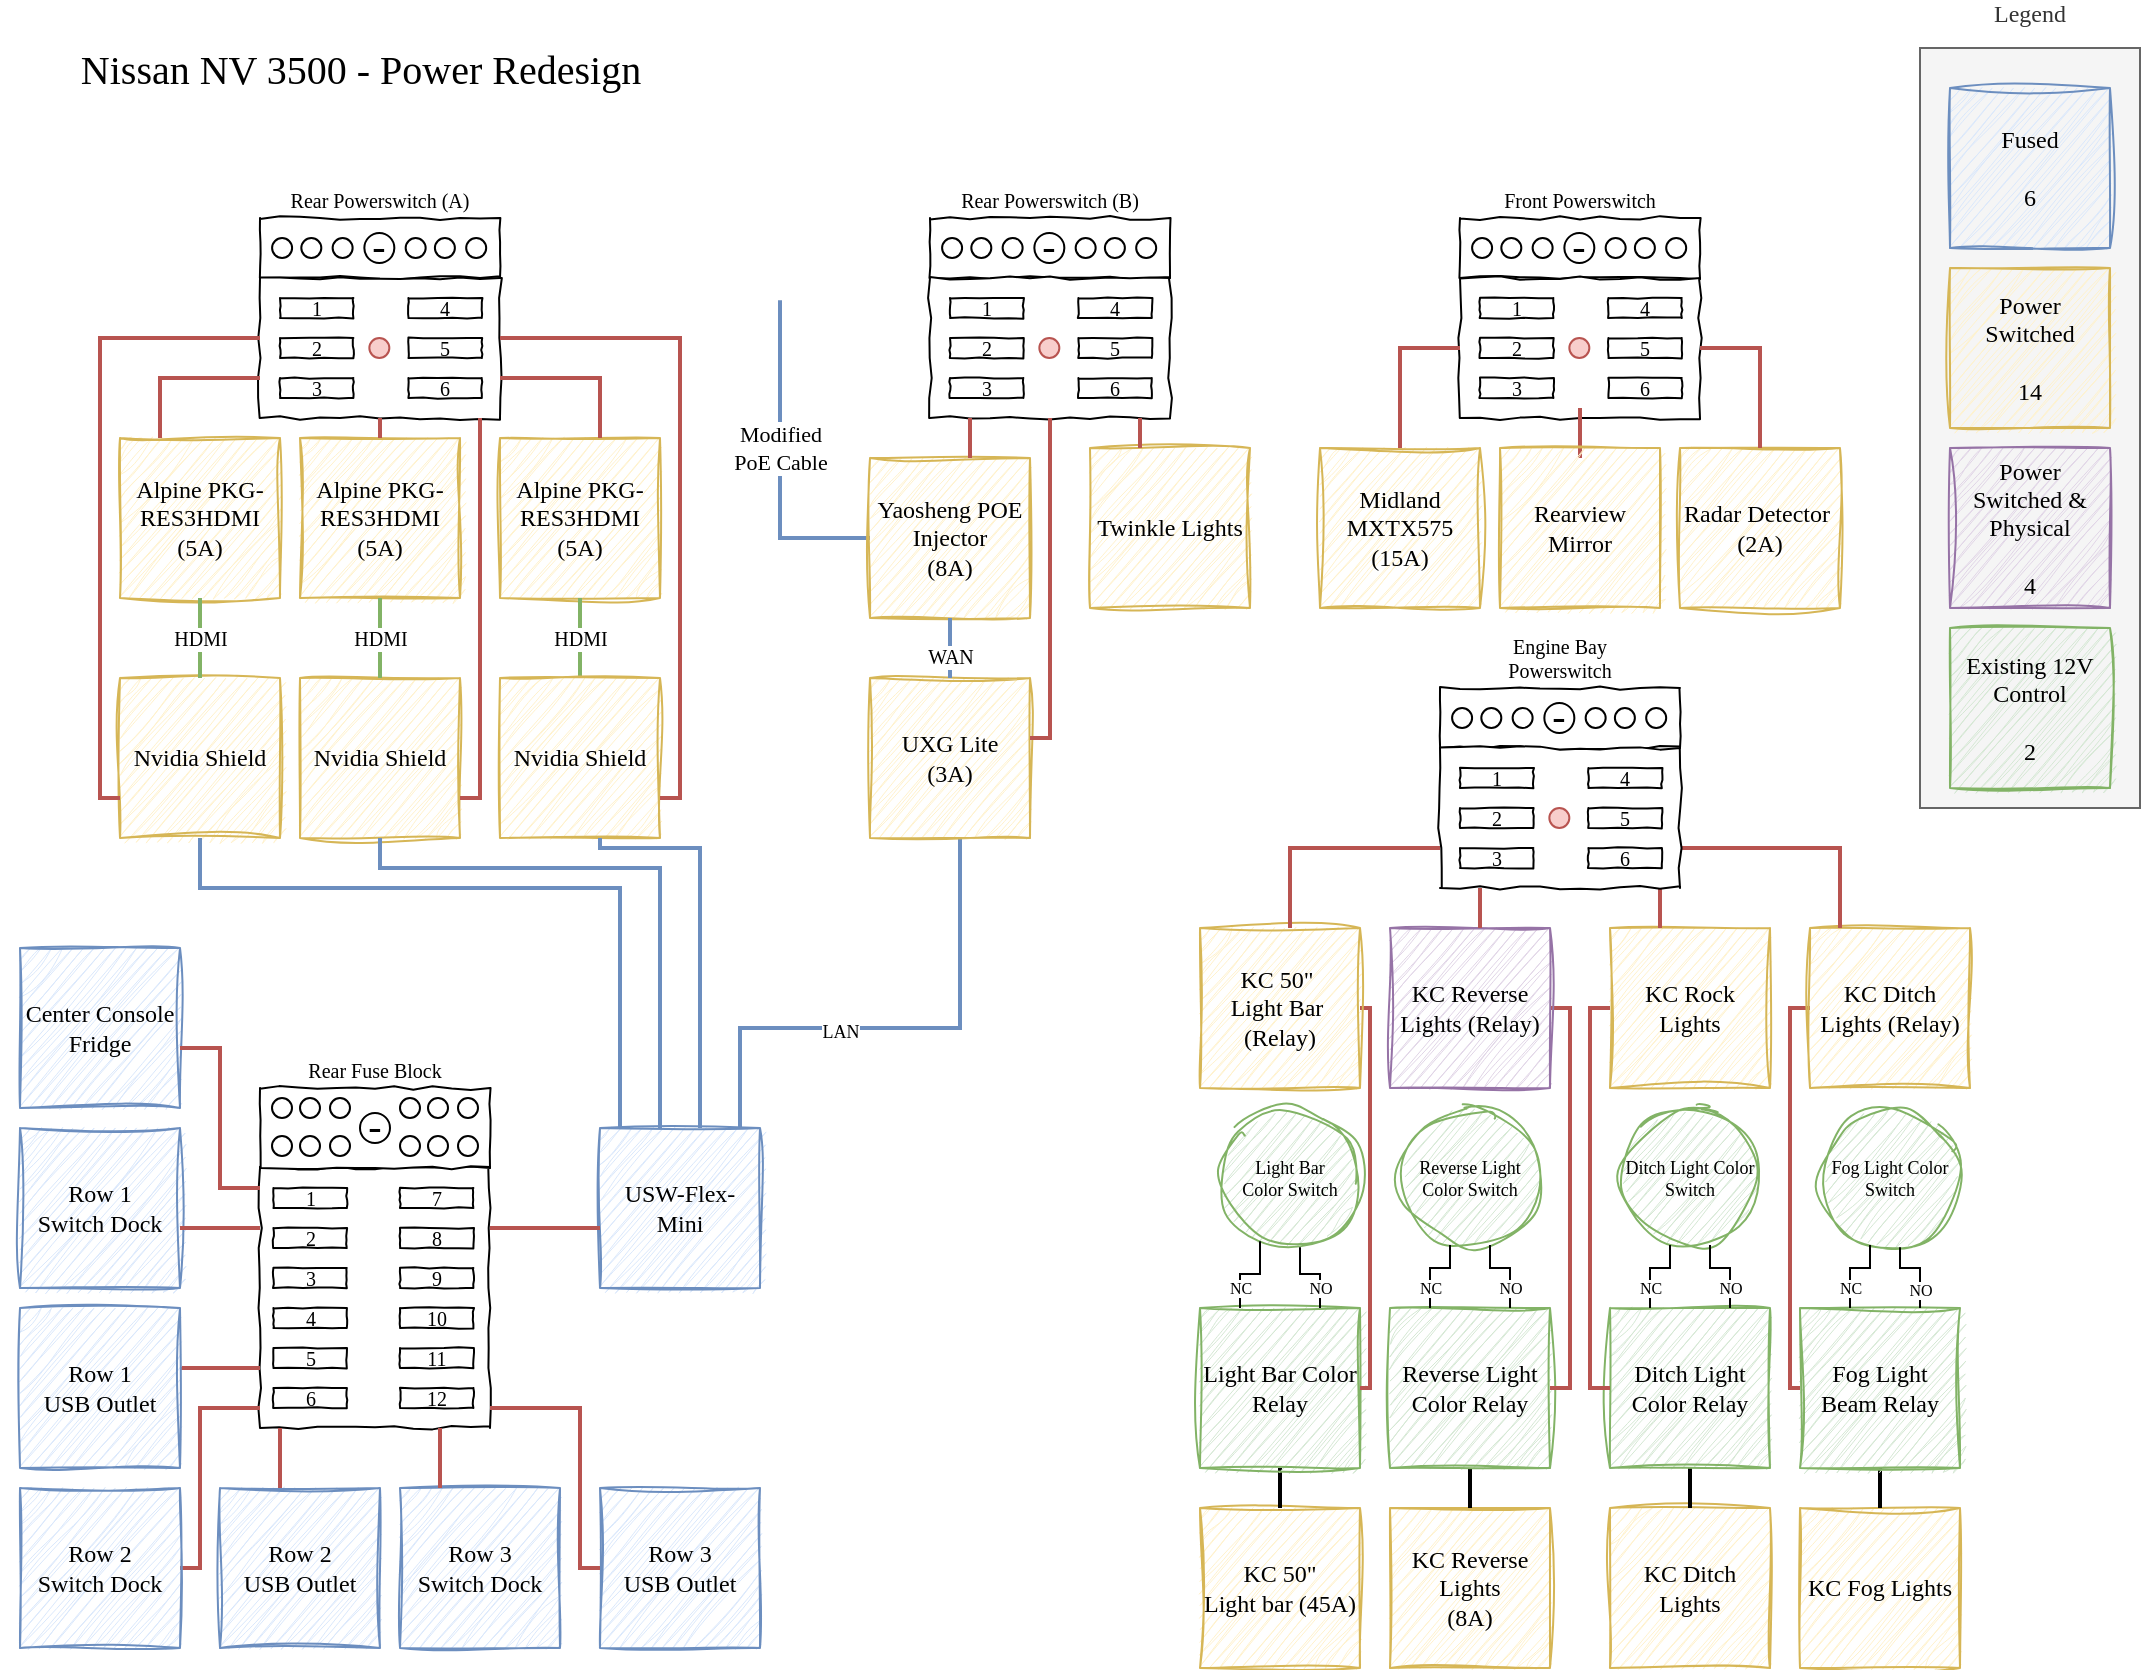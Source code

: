 <mxfile version="22.1.18" type="github">
  <diagram name="Devices" id="_XpPioPkWa0zS_CPMh-q">
    <mxGraphModel dx="679" dy="377" grid="1" gridSize="10" guides="1" tooltips="1" connect="1" arrows="1" fold="1" page="1" pageScale="1" pageWidth="1100" pageHeight="850" math="0" shadow="0">
      <root>
        <mxCell id="0" />
        <mxCell id="1" parent="0" />
        <mxCell id="8CpULcGprLRs8BwtIuAB-317" style="edgeStyle=orthogonalEdgeStyle;rounded=0;hachureGap=4;orthogonalLoop=1;jettySize=auto;html=1;fontFamily=Architects Daughter;fontSource=https%3A%2F%2Ffonts.googleapis.com%2Fcss%3Ffamily%3DArchitects%2BDaughter;fontSize=16;endArrow=none;endFill=0;strokeWidth=2;fillColor=#dae8fc;strokeColor=#6c8ebf;" edge="1" parent="1" source="8CpULcGprLRs8BwtIuAB-7" target="8CpULcGprLRs8BwtIuAB-10">
          <mxGeometry relative="1" as="geometry">
            <Array as="points">
              <mxPoint x="500" y="520" />
              <mxPoint x="390" y="520" />
            </Array>
          </mxGeometry>
        </mxCell>
        <mxCell id="8CpULcGprLRs8BwtIuAB-349" value="&lt;font style=&quot;font-size: 9px;&quot; data-font-src=&quot;https://fonts.googleapis.com/css?family=Montserrat&quot; face=&quot;Montserrat&quot;&gt;LAN&lt;/font&gt;" style="edgeLabel;html=1;align=center;verticalAlign=middle;resizable=0;points=[];fontSize=9;fontFamily=Architects Daughter;" vertex="1" connectable="0" parent="8CpULcGprLRs8BwtIuAB-317">
          <mxGeometry x="0.794" y="2" relative="1" as="geometry">
            <mxPoint x="48" y="-22" as="offset" />
          </mxGeometry>
        </mxCell>
        <mxCell id="8CpULcGprLRs8BwtIuAB-44" value="Modified &lt;br&gt;PoE Cable" style="edgeStyle=orthogonalEdgeStyle;rounded=0;orthogonalLoop=1;jettySize=auto;html=1;endArrow=none;endFill=0;fontFamily=Montserrat;fontSource=https%3A%2F%2Ffonts.googleapis.com%2Fcss%3Ffamily%3DMontserrat;fillColor=#dae8fc;strokeColor=#6c8ebf;strokeWidth=2;" edge="1" parent="1" source="8CpULcGprLRs8BwtIuAB-9" target="8CpULcGprLRs8BwtIuAB-36">
          <mxGeometry x="0.098" relative="1" as="geometry">
            <Array as="points">
              <mxPoint x="410" y="275" />
            </Array>
            <mxPoint as="offset" />
          </mxGeometry>
        </mxCell>
        <mxCell id="8CpULcGprLRs8BwtIuAB-36" value="" style="shape=image;imageAspect=0;aspect=fixed;verticalLabelPosition=bottom;verticalAlign=top;image=https://iec-telecom.com/wp-content/uploads/2023/01/Starlink_Mobile_1000x600.png;clipPath=inset(22.22% 10.67% 22.22% 12%);" vertex="1" parent="1">
          <mxGeometry x="320" y="90.0" width="153.33" height="66.091" as="geometry" />
        </mxCell>
        <mxCell id="8CpULcGprLRs8BwtIuAB-277" value="" style="group" vertex="1" connectable="0" parent="1">
          <mxGeometry x="30" y="550" width="360" height="280" as="geometry" />
        </mxCell>
        <mxCell id="8CpULcGprLRs8BwtIuAB-26" value="Row 1&lt;br&gt;Switch Dock" style="whiteSpace=wrap;html=1;aspect=fixed;sketch=1;curveFitting=1;jiggle=2;fontFamily=Montserrat;fontSource=https%3A%2F%2Ffonts.googleapis.com%2Fcss%3Ffamily%3DMontserrat;fillColor=#dae8fc;strokeColor=#6c8ebf;" vertex="1" parent="8CpULcGprLRs8BwtIuAB-277">
          <mxGeometry y="20" width="80" height="80" as="geometry" />
        </mxCell>
        <mxCell id="8CpULcGprLRs8BwtIuAB-27" value="Row 2&lt;br&gt;USB Outlet" style="whiteSpace=wrap;html=1;aspect=fixed;sketch=1;curveFitting=1;jiggle=2;fontFamily=Montserrat;fontSource=https%3A%2F%2Ffonts.googleapis.com%2Fcss%3Ffamily%3DMontserrat;fillColor=#dae8fc;strokeColor=#6c8ebf;" vertex="1" parent="8CpULcGprLRs8BwtIuAB-277">
          <mxGeometry x="100" y="200" width="80" height="80" as="geometry" />
        </mxCell>
        <mxCell id="8CpULcGprLRs8BwtIuAB-28" value="Row 3&lt;br&gt;Switch Dock" style="whiteSpace=wrap;html=1;aspect=fixed;sketch=1;curveFitting=1;jiggle=2;fontFamily=Montserrat;fontSource=https%3A%2F%2Ffonts.googleapis.com%2Fcss%3Ffamily%3DMontserrat;fillColor=#dae8fc;strokeColor=#6c8ebf;" vertex="1" parent="8CpULcGprLRs8BwtIuAB-277">
          <mxGeometry x="190" y="200" width="80" height="80" as="geometry" />
        </mxCell>
        <mxCell id="8CpULcGprLRs8BwtIuAB-127" value="" style="group" vertex="1" connectable="0" parent="8CpULcGprLRs8BwtIuAB-277">
          <mxGeometry x="120" width="115" height="170" as="geometry" />
        </mxCell>
        <mxCell id="8CpULcGprLRs8BwtIuAB-87" value="" style="rounded=0;whiteSpace=wrap;html=1;sketch=1;curveFitting=1;jiggle=2;fontFamily=Montserrat;fontSource=https%3A%2F%2Ffonts.googleapis.com%2Fcss%3Ffamily%3DMontserrat;fontSize=10;sketchStyle=comic;" vertex="1" parent="8CpULcGprLRs8BwtIuAB-127">
          <mxGeometry y="40" width="115" height="130" as="geometry" />
        </mxCell>
        <mxCell id="8CpULcGprLRs8BwtIuAB-88" value="1" style="rounded=0;whiteSpace=wrap;html=1;sketch=1;curveFitting=1;jiggle=2;fontFamily=Montserrat;fontSource=https%3A%2F%2Ffonts.googleapis.com%2Fcss%3Ffamily%3DMontserrat;fontSize=10;sketchStyle=comic;" vertex="1" parent="8CpULcGprLRs8BwtIuAB-127">
          <mxGeometry x="6.7" y="50" width="36.7" height="10" as="geometry" />
        </mxCell>
        <mxCell id="8CpULcGprLRs8BwtIuAB-89" value="2" style="rounded=0;whiteSpace=wrap;html=1;sketch=1;curveFitting=1;jiggle=2;fontFamily=Montserrat;fontSource=https%3A%2F%2Ffonts.googleapis.com%2Fcss%3Ffamily%3DMontserrat;fontSize=10;sketchStyle=comic;" vertex="1" parent="8CpULcGprLRs8BwtIuAB-127">
          <mxGeometry x="6.7" y="70" width="36.7" height="10" as="geometry" />
        </mxCell>
        <mxCell id="8CpULcGprLRs8BwtIuAB-90" value="3" style="rounded=0;whiteSpace=wrap;html=1;sketch=1;curveFitting=1;jiggle=2;fontFamily=Montserrat;fontSource=https%3A%2F%2Ffonts.googleapis.com%2Fcss%3Ffamily%3DMontserrat;fontSize=10;sketchStyle=comic;" vertex="1" parent="8CpULcGprLRs8BwtIuAB-127">
          <mxGeometry x="6.7" y="90" width="36.7" height="10" as="geometry" />
        </mxCell>
        <mxCell id="8CpULcGprLRs8BwtIuAB-91" value="7" style="rounded=0;whiteSpace=wrap;html=1;sketch=1;curveFitting=1;jiggle=2;fontFamily=Montserrat;fontSource=https%3A%2F%2Ffonts.googleapis.com%2Fcss%3Ffamily%3DMontserrat;fontSize=10;sketchStyle=comic;" vertex="1" parent="8CpULcGprLRs8BwtIuAB-127">
          <mxGeometry x="70" y="50" width="36.7" height="10" as="geometry" />
        </mxCell>
        <mxCell id="8CpULcGprLRs8BwtIuAB-92" value="8" style="rounded=0;whiteSpace=wrap;html=1;sketch=1;curveFitting=1;jiggle=2;fontFamily=Montserrat;fontSource=https%3A%2F%2Ffonts.googleapis.com%2Fcss%3Ffamily%3DMontserrat;fontSize=10;sketchStyle=comic;" vertex="1" parent="8CpULcGprLRs8BwtIuAB-127">
          <mxGeometry x="70" y="70" width="36.7" height="10" as="geometry" />
        </mxCell>
        <mxCell id="8CpULcGprLRs8BwtIuAB-93" value="9" style="rounded=0;whiteSpace=wrap;html=1;sketch=1;curveFitting=1;jiggle=2;fontFamily=Montserrat;fontSource=https%3A%2F%2Ffonts.googleapis.com%2Fcss%3Ffamily%3DMontserrat;fontSize=10;sketchStyle=comic;" vertex="1" parent="8CpULcGprLRs8BwtIuAB-127">
          <mxGeometry x="70" y="90" width="36.7" height="10" as="geometry" />
        </mxCell>
        <mxCell id="8CpULcGprLRs8BwtIuAB-95" value="4" style="rounded=0;whiteSpace=wrap;html=1;sketch=1;curveFitting=1;jiggle=2;fontFamily=Montserrat;fontSource=https%3A%2F%2Ffonts.googleapis.com%2Fcss%3Ffamily%3DMontserrat;fontSize=10;sketchStyle=comic;" vertex="1" parent="8CpULcGprLRs8BwtIuAB-127">
          <mxGeometry x="6.7" y="110" width="36.7" height="10" as="geometry" />
        </mxCell>
        <mxCell id="8CpULcGprLRs8BwtIuAB-96" value="5" style="rounded=0;whiteSpace=wrap;html=1;sketch=1;curveFitting=1;jiggle=2;fontFamily=Montserrat;fontSource=https%3A%2F%2Ffonts.googleapis.com%2Fcss%3Ffamily%3DMontserrat;fontSize=10;sketchStyle=comic;" vertex="1" parent="8CpULcGprLRs8BwtIuAB-127">
          <mxGeometry x="6.7" y="130" width="36.7" height="10" as="geometry" />
        </mxCell>
        <mxCell id="8CpULcGprLRs8BwtIuAB-97" value="6" style="rounded=0;whiteSpace=wrap;html=1;sketch=1;curveFitting=1;jiggle=2;fontFamily=Montserrat;fontSource=https%3A%2F%2Ffonts.googleapis.com%2Fcss%3Ffamily%3DMontserrat;fontSize=10;sketchStyle=comic;" vertex="1" parent="8CpULcGprLRs8BwtIuAB-127">
          <mxGeometry x="6.7" y="150" width="36.7" height="10" as="geometry" />
        </mxCell>
        <mxCell id="8CpULcGprLRs8BwtIuAB-98" value="10" style="rounded=0;whiteSpace=wrap;html=1;sketch=1;curveFitting=1;jiggle=2;fontFamily=Montserrat;fontSource=https%3A%2F%2Ffonts.googleapis.com%2Fcss%3Ffamily%3DMontserrat;fontSize=10;sketchStyle=comic;" vertex="1" parent="8CpULcGprLRs8BwtIuAB-127">
          <mxGeometry x="70" y="110" width="36.7" height="10" as="geometry" />
        </mxCell>
        <mxCell id="8CpULcGprLRs8BwtIuAB-99" value="11" style="rounded=0;whiteSpace=wrap;html=1;sketch=1;curveFitting=1;jiggle=2;fontFamily=Montserrat;fontSource=https%3A%2F%2Ffonts.googleapis.com%2Fcss%3Ffamily%3DMontserrat;fontSize=10;sketchStyle=comic;" vertex="1" parent="8CpULcGprLRs8BwtIuAB-127">
          <mxGeometry x="70" y="130" width="36.7" height="10" as="geometry" />
        </mxCell>
        <mxCell id="8CpULcGprLRs8BwtIuAB-100" value="12" style="rounded=0;whiteSpace=wrap;html=1;sketch=1;curveFitting=1;jiggle=2;fontFamily=Montserrat;fontSource=https%3A%2F%2Ffonts.googleapis.com%2Fcss%3Ffamily%3DMontserrat;fontSize=10;sketchStyle=comic;" vertex="1" parent="8CpULcGprLRs8BwtIuAB-127">
          <mxGeometry x="70" y="150" width="36.7" height="10" as="geometry" />
        </mxCell>
        <mxCell id="8CpULcGprLRs8BwtIuAB-103" value="Rear Fuse Block" style="rounded=0;whiteSpace=wrap;html=1;sketch=1;curveFitting=1;jiggle=2;fontFamily=Montserrat;fontSource=https%3A%2F%2Ffonts.googleapis.com%2Fcss%3Ffamily%3DMontserrat;fontSize=10;sketchStyle=comic;labelPosition=center;verticalLabelPosition=top;align=center;verticalAlign=bottom;" vertex="1" parent="8CpULcGprLRs8BwtIuAB-127">
          <mxGeometry width="115" height="40" as="geometry" />
        </mxCell>
        <mxCell id="8CpULcGprLRs8BwtIuAB-104" value="" style="ellipse;whiteSpace=wrap;html=1;aspect=fixed;sketch=1;hachureGap=4;jiggle=2;curveFitting=1;fontFamily=Architects Daughter;fontSource=https%3A%2F%2Ffonts.googleapis.com%2Fcss%3Ffamily%3DArchitects%2BDaughter;fontSize=20;sketchStyle=comic;" vertex="1" parent="8CpULcGprLRs8BwtIuAB-127">
          <mxGeometry x="6" y="5" width="10" height="10" as="geometry" />
        </mxCell>
        <mxCell id="8CpULcGprLRs8BwtIuAB-105" value="" style="ellipse;whiteSpace=wrap;html=1;aspect=fixed;sketch=1;hachureGap=4;jiggle=2;curveFitting=1;fontFamily=Architects Daughter;fontSource=https%3A%2F%2Ffonts.googleapis.com%2Fcss%3Ffamily%3DArchitects%2BDaughter;fontSize=20;sketchStyle=comic;" vertex="1" parent="8CpULcGprLRs8BwtIuAB-127">
          <mxGeometry x="20" y="5" width="10" height="10" as="geometry" />
        </mxCell>
        <mxCell id="8CpULcGprLRs8BwtIuAB-106" value="" style="ellipse;whiteSpace=wrap;html=1;aspect=fixed;sketch=1;hachureGap=4;jiggle=2;curveFitting=1;fontFamily=Architects Daughter;fontSource=https%3A%2F%2Ffonts.googleapis.com%2Fcss%3Ffamily%3DArchitects%2BDaughter;fontSize=20;sketchStyle=comic;" vertex="1" parent="8CpULcGprLRs8BwtIuAB-127">
          <mxGeometry x="35" y="5" width="10" height="10" as="geometry" />
        </mxCell>
        <mxCell id="8CpULcGprLRs8BwtIuAB-112" value="" style="ellipse;whiteSpace=wrap;html=1;aspect=fixed;sketch=1;hachureGap=4;jiggle=2;curveFitting=1;fontFamily=Architects Daughter;fontSource=https%3A%2F%2Ffonts.googleapis.com%2Fcss%3Ffamily%3DArchitects%2BDaughter;fontSize=20;sketchStyle=comic;" vertex="1" parent="8CpULcGprLRs8BwtIuAB-127">
          <mxGeometry x="6" y="24" width="10" height="10" as="geometry" />
        </mxCell>
        <mxCell id="8CpULcGprLRs8BwtIuAB-113" value="" style="ellipse;whiteSpace=wrap;html=1;aspect=fixed;sketch=1;hachureGap=4;jiggle=2;curveFitting=1;fontFamily=Architects Daughter;fontSource=https%3A%2F%2Ffonts.googleapis.com%2Fcss%3Ffamily%3DArchitects%2BDaughter;fontSize=20;sketchStyle=comic;" vertex="1" parent="8CpULcGprLRs8BwtIuAB-127">
          <mxGeometry x="20" y="24" width="10" height="10" as="geometry" />
        </mxCell>
        <mxCell id="8CpULcGprLRs8BwtIuAB-114" value="" style="ellipse;whiteSpace=wrap;html=1;aspect=fixed;sketch=1;hachureGap=4;jiggle=2;curveFitting=1;fontFamily=Architects Daughter;fontSource=https%3A%2F%2Ffonts.googleapis.com%2Fcss%3Ffamily%3DArchitects%2BDaughter;fontSize=20;sketchStyle=comic;" vertex="1" parent="8CpULcGprLRs8BwtIuAB-127">
          <mxGeometry x="35" y="24" width="10" height="10" as="geometry" />
        </mxCell>
        <mxCell id="8CpULcGprLRs8BwtIuAB-118" value="-" style="ellipse;whiteSpace=wrap;html=1;aspect=fixed;sketch=1;hachureGap=4;jiggle=2;curveFitting=1;fontFamily=Montserrat;fontSource=https%3A%2F%2Ffonts.googleapis.com%2Fcss%3Ffamily%3DMontserrat;fontSize=20;sketchStyle=comic;direction=south;spacing=0;spacingBottom=4;" vertex="1" parent="8CpULcGprLRs8BwtIuAB-127">
          <mxGeometry x="50" y="12.5" width="15" height="15" as="geometry" />
        </mxCell>
        <mxCell id="8CpULcGprLRs8BwtIuAB-120" value="" style="ellipse;whiteSpace=wrap;html=1;aspect=fixed;sketch=1;hachureGap=4;jiggle=2;curveFitting=1;fontFamily=Architects Daughter;fontSource=https%3A%2F%2Ffonts.googleapis.com%2Fcss%3Ffamily%3DArchitects%2BDaughter;fontSize=20;sketchStyle=comic;" vertex="1" parent="8CpULcGprLRs8BwtIuAB-127">
          <mxGeometry x="70" y="5" width="10" height="10" as="geometry" />
        </mxCell>
        <mxCell id="8CpULcGprLRs8BwtIuAB-121" value="" style="ellipse;whiteSpace=wrap;html=1;aspect=fixed;sketch=1;hachureGap=4;jiggle=2;curveFitting=1;fontFamily=Architects Daughter;fontSource=https%3A%2F%2Ffonts.googleapis.com%2Fcss%3Ffamily%3DArchitects%2BDaughter;fontSize=20;sketchStyle=comic;" vertex="1" parent="8CpULcGprLRs8BwtIuAB-127">
          <mxGeometry x="84" y="5" width="10" height="10" as="geometry" />
        </mxCell>
        <mxCell id="8CpULcGprLRs8BwtIuAB-122" value="" style="ellipse;whiteSpace=wrap;html=1;aspect=fixed;sketch=1;hachureGap=4;jiggle=2;curveFitting=1;fontFamily=Architects Daughter;fontSource=https%3A%2F%2Ffonts.googleapis.com%2Fcss%3Ffamily%3DArchitects%2BDaughter;fontSize=20;sketchStyle=comic;" vertex="1" parent="8CpULcGprLRs8BwtIuAB-127">
          <mxGeometry x="99" y="5" width="10" height="10" as="geometry" />
        </mxCell>
        <mxCell id="8CpULcGprLRs8BwtIuAB-123" value="" style="ellipse;whiteSpace=wrap;html=1;aspect=fixed;sketch=1;hachureGap=4;jiggle=2;curveFitting=1;fontFamily=Architects Daughter;fontSource=https%3A%2F%2Ffonts.googleapis.com%2Fcss%3Ffamily%3DArchitects%2BDaughter;fontSize=20;sketchStyle=comic;" vertex="1" parent="8CpULcGprLRs8BwtIuAB-127">
          <mxGeometry x="70" y="24" width="10" height="10" as="geometry" />
        </mxCell>
        <mxCell id="8CpULcGprLRs8BwtIuAB-124" value="" style="ellipse;whiteSpace=wrap;html=1;aspect=fixed;sketch=1;hachureGap=4;jiggle=2;curveFitting=1;fontFamily=Architects Daughter;fontSource=https%3A%2F%2Ffonts.googleapis.com%2Fcss%3Ffamily%3DArchitects%2BDaughter;fontSize=20;sketchStyle=comic;" vertex="1" parent="8CpULcGprLRs8BwtIuAB-127">
          <mxGeometry x="84" y="24" width="10" height="10" as="geometry" />
        </mxCell>
        <mxCell id="8CpULcGprLRs8BwtIuAB-125" value="" style="ellipse;whiteSpace=wrap;html=1;aspect=fixed;sketch=1;hachureGap=4;jiggle=2;curveFitting=1;fontFamily=Architects Daughter;fontSource=https%3A%2F%2Ffonts.googleapis.com%2Fcss%3Ffamily%3DArchitects%2BDaughter;fontSize=20;sketchStyle=comic;" vertex="1" parent="8CpULcGprLRs8BwtIuAB-127">
          <mxGeometry x="99" y="24" width="10" height="10" as="geometry" />
        </mxCell>
        <mxCell id="8CpULcGprLRs8BwtIuAB-255" style="edgeStyle=orthogonalEdgeStyle;rounded=0;hachureGap=4;orthogonalLoop=1;jettySize=auto;html=1;fontFamily=Architects Daughter;fontSource=https%3A%2F%2Ffonts.googleapis.com%2Fcss%3Ffamily%3DArchitects%2BDaughter;fontSize=16;endArrow=none;endFill=0;strokeWidth=2;fillColor=#f8cecc;strokeColor=#b85450;" edge="1" parent="8CpULcGprLRs8BwtIuAB-277" source="8CpULcGprLRs8BwtIuAB-26" target="8CpULcGprLRs8BwtIuAB-87">
          <mxGeometry relative="1" as="geometry">
            <Array as="points">
              <mxPoint x="100" y="70" />
              <mxPoint x="100" y="70" />
            </Array>
          </mxGeometry>
        </mxCell>
        <mxCell id="8CpULcGprLRs8BwtIuAB-258" style="edgeStyle=orthogonalEdgeStyle;rounded=0;hachureGap=4;orthogonalLoop=1;jettySize=auto;html=1;fontFamily=Architects Daughter;fontSource=https%3A%2F%2Ffonts.googleapis.com%2Fcss%3Ffamily%3DArchitects%2BDaughter;fontSize=16;endArrow=none;endFill=0;strokeWidth=2;fillColor=#f8cecc;strokeColor=#b85450;" edge="1" parent="8CpULcGprLRs8BwtIuAB-277" source="8CpULcGprLRs8BwtIuAB-27" target="8CpULcGprLRs8BwtIuAB-87">
          <mxGeometry relative="1" as="geometry">
            <Array as="points">
              <mxPoint x="130" y="190" />
              <mxPoint x="130" y="190" />
            </Array>
          </mxGeometry>
        </mxCell>
        <mxCell id="8CpULcGprLRs8BwtIuAB-259" style="edgeStyle=orthogonalEdgeStyle;rounded=0;hachureGap=4;orthogonalLoop=1;jettySize=auto;html=1;fontFamily=Architects Daughter;fontSource=https%3A%2F%2Ffonts.googleapis.com%2Fcss%3Ffamily%3DArchitects%2BDaughter;fontSize=16;endArrow=none;endFill=0;strokeWidth=2;fillColor=#f8cecc;strokeColor=#b85450;" edge="1" parent="8CpULcGprLRs8BwtIuAB-277" source="8CpULcGprLRs8BwtIuAB-28" target="8CpULcGprLRs8BwtIuAB-87">
          <mxGeometry relative="1" as="geometry">
            <Array as="points">
              <mxPoint x="210" y="190" />
              <mxPoint x="210" y="190" />
            </Array>
          </mxGeometry>
        </mxCell>
        <mxCell id="8CpULcGprLRs8BwtIuAB-361" style="edgeStyle=orthogonalEdgeStyle;rounded=0;hachureGap=4;orthogonalLoop=1;jettySize=auto;html=1;fontFamily=Architects Daughter;fontSource=https%3A%2F%2Ffonts.googleapis.com%2Fcss%3Ffamily%3DArchitects%2BDaughter;fontSize=16;endArrow=none;endFill=0;strokeWidth=2;fillColor=#f8cecc;strokeColor=#b85450;" edge="1" parent="8CpULcGprLRs8BwtIuAB-277" source="8CpULcGprLRs8BwtIuAB-322" target="8CpULcGprLRs8BwtIuAB-87">
          <mxGeometry relative="1" as="geometry">
            <Array as="points">
              <mxPoint x="100" y="140" />
              <mxPoint x="100" y="140" />
            </Array>
          </mxGeometry>
        </mxCell>
        <mxCell id="8CpULcGprLRs8BwtIuAB-322" value="Row 1&lt;br&gt;USB Outlet" style="whiteSpace=wrap;html=1;aspect=fixed;sketch=1;curveFitting=1;jiggle=2;fontFamily=Montserrat;fontSource=https%3A%2F%2Ffonts.googleapis.com%2Fcss%3Ffamily%3DMontserrat;fillColor=#dae8fc;strokeColor=#6c8ebf;" vertex="1" parent="8CpULcGprLRs8BwtIuAB-277">
          <mxGeometry x="-1.137e-13" y="110" width="80" height="80" as="geometry" />
        </mxCell>
        <mxCell id="8CpULcGprLRs8BwtIuAB-345" value="Row 3&lt;br&gt;USB Outlet" style="whiteSpace=wrap;html=1;aspect=fixed;sketch=1;curveFitting=1;jiggle=2;fontFamily=Montserrat;fontSource=https%3A%2F%2Ffonts.googleapis.com%2Fcss%3Ffamily%3DMontserrat;fillColor=#dae8fc;strokeColor=#6c8ebf;" vertex="1" parent="8CpULcGprLRs8BwtIuAB-277">
          <mxGeometry x="290" y="200" width="80" height="80" as="geometry" />
        </mxCell>
        <mxCell id="8CpULcGprLRs8BwtIuAB-344" style="edgeStyle=orthogonalEdgeStyle;rounded=0;hachureGap=4;orthogonalLoop=1;jettySize=auto;html=1;fontFamily=Architects Daughter;fontSource=https%3A%2F%2Ffonts.googleapis.com%2Fcss%3Ffamily%3DArchitects%2BDaughter;fontSize=16;fillColor=#f8cecc;strokeColor=#b85450;endArrow=none;endFill=0;strokeWidth=2;" edge="1" parent="8CpULcGprLRs8BwtIuAB-277" source="8CpULcGprLRs8BwtIuAB-345" target="8CpULcGprLRs8BwtIuAB-87">
          <mxGeometry relative="1" as="geometry">
            <Array as="points">
              <mxPoint x="280" y="240" />
              <mxPoint x="280" y="160" />
            </Array>
          </mxGeometry>
        </mxCell>
        <mxCell id="8CpULcGprLRs8BwtIuAB-363" style="edgeStyle=orthogonalEdgeStyle;rounded=0;hachureGap=4;orthogonalLoop=1;jettySize=auto;html=1;fontFamily=Architects Daughter;fontSource=https%3A%2F%2Ffonts.googleapis.com%2Fcss%3Ffamily%3DArchitects%2BDaughter;fontSize=16;fillColor=#f8cecc;strokeColor=#b85450;strokeWidth=2;endArrow=none;endFill=0;" edge="1" parent="8CpULcGprLRs8BwtIuAB-277" source="8CpULcGprLRs8BwtIuAB-321" target="8CpULcGprLRs8BwtIuAB-87">
          <mxGeometry relative="1" as="geometry">
            <Array as="points">
              <mxPoint x="90" y="240" />
              <mxPoint x="90" y="160" />
            </Array>
          </mxGeometry>
        </mxCell>
        <mxCell id="8CpULcGprLRs8BwtIuAB-321" value="Row 2&lt;br&gt;Switch Dock" style="whiteSpace=wrap;html=1;aspect=fixed;sketch=1;curveFitting=1;jiggle=2;fontFamily=Montserrat;fontSource=https%3A%2F%2Ffonts.googleapis.com%2Fcss%3Ffamily%3DMontserrat;fillColor=#dae8fc;strokeColor=#6c8ebf;" vertex="1" parent="8CpULcGprLRs8BwtIuAB-277">
          <mxGeometry y="200" width="80" height="80" as="geometry" />
        </mxCell>
        <mxCell id="8CpULcGprLRs8BwtIuAB-10" value="USW-Flex-Mini" style="whiteSpace=wrap;html=1;aspect=fixed;sketch=1;curveFitting=1;jiggle=2;fontFamily=Montserrat;fontSource=https%3A%2F%2Ffonts.googleapis.com%2Fcss%3Ffamily%3DMontserrat;fillColor=#dae8fc;strokeColor=#6c8ebf;" vertex="1" parent="8CpULcGprLRs8BwtIuAB-277">
          <mxGeometry x="290" y="20" width="80" height="80" as="geometry" />
        </mxCell>
        <mxCell id="8CpULcGprLRs8BwtIuAB-276" style="edgeStyle=orthogonalEdgeStyle;rounded=0;hachureGap=4;orthogonalLoop=1;jettySize=auto;html=1;fontFamily=Architects Daughter;fontSource=https%3A%2F%2Ffonts.googleapis.com%2Fcss%3Ffamily%3DArchitects%2BDaughter;fontSize=16;fillColor=#f8cecc;strokeColor=#b85450;strokeWidth=2;endArrow=none;endFill=0;" edge="1" parent="8CpULcGprLRs8BwtIuAB-277" source="8CpULcGprLRs8BwtIuAB-10" target="8CpULcGprLRs8BwtIuAB-87">
          <mxGeometry relative="1" as="geometry">
            <mxPoint x="230" y="100" as="targetPoint" />
            <Array as="points">
              <mxPoint x="250" y="70" />
              <mxPoint x="250" y="70" />
            </Array>
          </mxGeometry>
        </mxCell>
        <mxCell id="8CpULcGprLRs8BwtIuAB-294" value="" style="group" vertex="1" connectable="0" parent="1">
          <mxGeometry x="70" y="115" width="290" height="310" as="geometry" />
        </mxCell>
        <mxCell id="8CpULcGprLRs8BwtIuAB-1" value="Alpine PKG-RES3HDMI&lt;br style=&quot;border-color: var(--border-color);&quot;&gt;(5A)" style="whiteSpace=wrap;html=1;aspect=fixed;sketch=1;curveFitting=1;jiggle=2;fontFamily=Montserrat;fontSource=https%3A%2F%2Ffonts.googleapis.com%2Fcss%3Ffamily%3DMontserrat;fillColor=#fff2cc;strokeColor=#d6b656;" vertex="1" parent="8CpULcGprLRs8BwtIuAB-294">
          <mxGeometry x="10" y="110" width="80" height="80" as="geometry" />
        </mxCell>
        <mxCell id="8CpULcGprLRs8BwtIuAB-2" value="Alpine PKG-RES3HDMI&lt;br style=&quot;border-color: var(--border-color);&quot;&gt;(5A)" style="whiteSpace=wrap;html=1;aspect=fixed;sketch=1;curveFitting=1;jiggle=2;fontFamily=Montserrat;fontSource=https%3A%2F%2Ffonts.googleapis.com%2Fcss%3Ffamily%3DMontserrat;fillColor=#fff2cc;strokeColor=#d6b656;" vertex="1" parent="8CpULcGprLRs8BwtIuAB-294">
          <mxGeometry x="200" y="110" width="80" height="80" as="geometry" />
        </mxCell>
        <mxCell id="8CpULcGprLRs8BwtIuAB-3" value="Alpine PKG-RES3HDMI&lt;br style=&quot;border-color: var(--border-color);&quot;&gt;(5A)" style="whiteSpace=wrap;html=1;aspect=fixed;sketch=1;curveFitting=1;jiggle=2;fontFamily=Montserrat;fontSource=https%3A%2F%2Ffonts.googleapis.com%2Fcss%3Ffamily%3DMontserrat;fillColor=#fff2cc;strokeColor=#d6b656;" vertex="1" parent="8CpULcGprLRs8BwtIuAB-294">
          <mxGeometry x="100" y="110" width="80" height="80" as="geometry" />
        </mxCell>
        <mxCell id="8CpULcGprLRs8BwtIuAB-4" value="Nvidia Shield" style="whiteSpace=wrap;html=1;aspect=fixed;sketch=1;curveFitting=1;jiggle=2;fontFamily=Montserrat;fontSource=https%3A%2F%2Ffonts.googleapis.com%2Fcss%3Ffamily%3DMontserrat;fillColor=#fff2cc;strokeColor=#d6b656;" vertex="1" parent="8CpULcGprLRs8BwtIuAB-294">
          <mxGeometry x="100" y="230" width="80" height="80" as="geometry" />
        </mxCell>
        <mxCell id="8CpULcGprLRs8BwtIuAB-287" value="HDMI" style="edgeStyle=orthogonalEdgeStyle;rounded=0;hachureGap=4;orthogonalLoop=1;jettySize=auto;html=1;fontFamily=Montserrat;fontSource=https%3A%2F%2Ffonts.googleapis.com%2Fcss%3Ffamily%3DMontserrat;fontSize=10;fillColor=#d5e8d4;strokeColor=#82b366;endArrow=none;endFill=0;strokeWidth=2;" edge="1" parent="8CpULcGprLRs8BwtIuAB-294" source="8CpULcGprLRs8BwtIuAB-5" target="8CpULcGprLRs8BwtIuAB-2">
          <mxGeometry relative="1" as="geometry" />
        </mxCell>
        <mxCell id="8CpULcGprLRs8BwtIuAB-5" value="Nvidia Shield" style="whiteSpace=wrap;html=1;aspect=fixed;sketch=1;curveFitting=1;jiggle=2;fontFamily=Montserrat;fontSource=https%3A%2F%2Ffonts.googleapis.com%2Fcss%3Ffamily%3DMontserrat;fillColor=#fff2cc;strokeColor=#d6b656;" vertex="1" parent="8CpULcGprLRs8BwtIuAB-294">
          <mxGeometry x="200" y="230" width="80" height="80" as="geometry" />
        </mxCell>
        <mxCell id="8CpULcGprLRs8BwtIuAB-6" value="Nvidia Shield" style="whiteSpace=wrap;html=1;aspect=fixed;sketch=1;curveFitting=1;jiggle=2;fontFamily=Montserrat;fontSource=https%3A%2F%2Ffonts.googleapis.com%2Fcss%3Ffamily%3DMontserrat;fillColor=#fff2cc;strokeColor=#d6b656;" vertex="1" parent="8CpULcGprLRs8BwtIuAB-294">
          <mxGeometry x="10" y="230" width="80" height="80" as="geometry" />
        </mxCell>
        <mxCell id="8CpULcGprLRs8BwtIuAB-152" value="" style="group;strokeWidth=3;" vertex="1" connectable="0" parent="8CpULcGprLRs8BwtIuAB-294">
          <mxGeometry x="80" width="120" height="100" as="geometry" />
        </mxCell>
        <mxCell id="8CpULcGprLRs8BwtIuAB-153" value="Rear Powerswitch (A)" style="rounded=0;whiteSpace=wrap;html=1;sketch=1;curveFitting=1;jiggle=2;fontFamily=Montserrat;fontSource=https%3A%2F%2Ffonts.googleapis.com%2Fcss%3Ffamily%3DMontserrat;fontSize=10;sketchStyle=comic;container=0;labelPosition=center;verticalLabelPosition=top;align=center;verticalAlign=bottom;" vertex="1" parent="8CpULcGprLRs8BwtIuAB-152">
          <mxGeometry width="120" height="30" as="geometry" />
        </mxCell>
        <mxCell id="8CpULcGprLRs8BwtIuAB-154" value="" style="ellipse;whiteSpace=wrap;html=1;aspect=fixed;sketch=1;hachureGap=4;jiggle=2;curveFitting=1;fontFamily=Architects Daughter;fontSource=https%3A%2F%2Ffonts.googleapis.com%2Fcss%3Ffamily%3DArchitects%2BDaughter;fontSize=20;sketchStyle=comic;container=0;" vertex="1" parent="8CpULcGprLRs8BwtIuAB-152">
          <mxGeometry x="6.052" y="10" width="10" height="10" as="geometry" />
        </mxCell>
        <mxCell id="8CpULcGprLRs8BwtIuAB-155" value="" style="ellipse;whiteSpace=wrap;html=1;aspect=fixed;sketch=1;hachureGap=4;jiggle=2;curveFitting=1;fontFamily=Architects Daughter;fontSource=https%3A%2F%2Ffonts.googleapis.com%2Fcss%3Ffamily%3DArchitects%2BDaughter;fontSize=20;sketchStyle=comic;container=0;" vertex="1" parent="8CpULcGprLRs8BwtIuAB-152">
          <mxGeometry x="20.661" y="10" width="10" height="10" as="geometry" />
        </mxCell>
        <mxCell id="8CpULcGprLRs8BwtIuAB-156" value="" style="ellipse;whiteSpace=wrap;html=1;aspect=fixed;sketch=1;hachureGap=4;jiggle=2;curveFitting=1;fontFamily=Architects Daughter;fontSource=https%3A%2F%2Ffonts.googleapis.com%2Fcss%3Ffamily%3DArchitects%2BDaughter;fontSize=20;sketchStyle=comic;container=0;" vertex="1" parent="8CpULcGprLRs8BwtIuAB-152">
          <mxGeometry x="36.313" y="10" width="10" height="10" as="geometry" />
        </mxCell>
        <mxCell id="8CpULcGprLRs8BwtIuAB-157" value="-" style="ellipse;whiteSpace=wrap;html=1;aspect=fixed;sketch=1;hachureGap=4;jiggle=2;curveFitting=1;fontFamily=Montserrat;fontSource=https%3A%2F%2Ffonts.googleapis.com%2Fcss%3Ffamily%3DMontserrat;fontSize=20;sketchStyle=comic;direction=south;spacing=0;spacingBottom=4;container=0;" vertex="1" parent="8CpULcGprLRs8BwtIuAB-152">
          <mxGeometry x="52.174" y="7.5" width="15" height="15" as="geometry" />
        </mxCell>
        <mxCell id="8CpULcGprLRs8BwtIuAB-158" value="" style="ellipse;whiteSpace=wrap;html=1;aspect=fixed;sketch=1;hachureGap=4;jiggle=2;curveFitting=1;fontFamily=Architects Daughter;fontSource=https%3A%2F%2Ffonts.googleapis.com%2Fcss%3Ffamily%3DArchitects%2BDaughter;fontSize=20;sketchStyle=comic;container=0;" vertex="1" parent="8CpULcGprLRs8BwtIuAB-152">
          <mxGeometry x="72.835" y="10" width="10" height="10" as="geometry" />
        </mxCell>
        <mxCell id="8CpULcGprLRs8BwtIuAB-159" value="" style="ellipse;whiteSpace=wrap;html=1;aspect=fixed;sketch=1;hachureGap=4;jiggle=2;curveFitting=1;fontFamily=Architects Daughter;fontSource=https%3A%2F%2Ffonts.googleapis.com%2Fcss%3Ffamily%3DArchitects%2BDaughter;fontSize=20;sketchStyle=comic;container=0;" vertex="1" parent="8CpULcGprLRs8BwtIuAB-152">
          <mxGeometry x="87.443" y="10" width="10" height="10" as="geometry" />
        </mxCell>
        <mxCell id="8CpULcGprLRs8BwtIuAB-160" value="" style="ellipse;whiteSpace=wrap;html=1;aspect=fixed;sketch=1;hachureGap=4;jiggle=2;curveFitting=1;fontFamily=Architects Daughter;fontSource=https%3A%2F%2Ffonts.googleapis.com%2Fcss%3Ffamily%3DArchitects%2BDaughter;fontSize=20;sketchStyle=comic;container=0;" vertex="1" parent="8CpULcGprLRs8BwtIuAB-152">
          <mxGeometry x="103.096" y="10" width="10" height="10" as="geometry" />
        </mxCell>
        <mxCell id="8CpULcGprLRs8BwtIuAB-161" value="" style="rounded=0;whiteSpace=wrap;html=1;sketch=1;curveFitting=1;jiggle=2;fontFamily=Montserrat;fontSource=https%3A%2F%2Ffonts.googleapis.com%2Fcss%3Ffamily%3DMontserrat;fontSize=10;sketchStyle=comic;" vertex="1" parent="8CpULcGprLRs8BwtIuAB-152">
          <mxGeometry y="30" width="120" height="70" as="geometry" />
        </mxCell>
        <mxCell id="8CpULcGprLRs8BwtIuAB-162" value="1" style="rounded=0;whiteSpace=wrap;html=1;sketch=1;curveFitting=1;jiggle=2;fontFamily=Montserrat;fontSource=https%3A%2F%2Ffonts.googleapis.com%2Fcss%3Ffamily%3DMontserrat;fontSize=10;sketchStyle=comic;" vertex="1" parent="8CpULcGprLRs8BwtIuAB-152">
          <mxGeometry x="10.0" y="40" width="36.7" height="10" as="geometry" />
        </mxCell>
        <mxCell id="8CpULcGprLRs8BwtIuAB-163" value="2" style="rounded=0;whiteSpace=wrap;html=1;sketch=1;curveFitting=1;jiggle=2;fontFamily=Montserrat;fontSource=https%3A%2F%2Ffonts.googleapis.com%2Fcss%3Ffamily%3DMontserrat;fontSize=10;sketchStyle=comic;" vertex="1" parent="8CpULcGprLRs8BwtIuAB-152">
          <mxGeometry x="10.0" y="60" width="36.7" height="10" as="geometry" />
        </mxCell>
        <mxCell id="8CpULcGprLRs8BwtIuAB-164" value="3" style="rounded=0;whiteSpace=wrap;html=1;sketch=1;curveFitting=1;jiggle=2;fontFamily=Montserrat;fontSource=https%3A%2F%2Ffonts.googleapis.com%2Fcss%3Ffamily%3DMontserrat;fontSize=10;sketchStyle=comic;" vertex="1" parent="8CpULcGprLRs8BwtIuAB-152">
          <mxGeometry x="10.0" y="80" width="36.7" height="10" as="geometry" />
        </mxCell>
        <mxCell id="8CpULcGprLRs8BwtIuAB-165" value="4" style="rounded=0;whiteSpace=wrap;html=1;sketch=1;curveFitting=1;jiggle=2;fontFamily=Montserrat;fontSource=https%3A%2F%2Ffonts.googleapis.com%2Fcss%3Ffamily%3DMontserrat;fontSize=10;sketchStyle=comic;" vertex="1" parent="8CpULcGprLRs8BwtIuAB-152">
          <mxGeometry x="74.2" y="40" width="36.7" height="10" as="geometry" />
        </mxCell>
        <mxCell id="8CpULcGprLRs8BwtIuAB-166" value="5" style="rounded=0;whiteSpace=wrap;html=1;sketch=1;curveFitting=1;jiggle=2;fontFamily=Montserrat;fontSource=https%3A%2F%2Ffonts.googleapis.com%2Fcss%3Ffamily%3DMontserrat;fontSize=10;sketchStyle=comic;" vertex="1" parent="8CpULcGprLRs8BwtIuAB-152">
          <mxGeometry x="74.2" y="60" width="36.7" height="10" as="geometry" />
        </mxCell>
        <mxCell id="8CpULcGprLRs8BwtIuAB-167" value="6" style="rounded=0;whiteSpace=wrap;html=1;sketch=1;curveFitting=1;jiggle=2;fontFamily=Montserrat;fontSource=https%3A%2F%2Ffonts.googleapis.com%2Fcss%3Ffamily%3DMontserrat;fontSize=10;sketchStyle=comic;" vertex="1" parent="8CpULcGprLRs8BwtIuAB-152">
          <mxGeometry x="74.2" y="80" width="36.7" height="10" as="geometry" />
        </mxCell>
        <mxCell id="8CpULcGprLRs8BwtIuAB-168" value="" style="ellipse;whiteSpace=wrap;html=1;aspect=fixed;fillColor=#f8cecc;strokeColor=#b85450;sketch=1;curveFitting=1;jiggle=2;sketchStyle=comic;" vertex="1" parent="8CpULcGprLRs8BwtIuAB-152">
          <mxGeometry x="54.67" y="60" width="10" height="10" as="geometry" />
        </mxCell>
        <mxCell id="8CpULcGprLRs8BwtIuAB-283" style="edgeStyle=orthogonalEdgeStyle;rounded=0;hachureGap=4;orthogonalLoop=1;jettySize=auto;html=1;fontFamily=Architects Daughter;fontSource=https%3A%2F%2Ffonts.googleapis.com%2Fcss%3Ffamily%3DArchitects%2BDaughter;fontSize=16;fillColor=#f8cecc;strokeColor=#b85450;strokeWidth=2;endArrow=none;endFill=0;" edge="1" parent="8CpULcGprLRs8BwtIuAB-294" source="8CpULcGprLRs8BwtIuAB-1" target="8CpULcGprLRs8BwtIuAB-161">
          <mxGeometry relative="1" as="geometry">
            <Array as="points">
              <mxPoint x="30" y="80" />
            </Array>
          </mxGeometry>
        </mxCell>
        <mxCell id="8CpULcGprLRs8BwtIuAB-284" style="edgeStyle=orthogonalEdgeStyle;rounded=0;hachureGap=4;orthogonalLoop=1;jettySize=auto;html=1;fontFamily=Architects Daughter;fontSource=https%3A%2F%2Ffonts.googleapis.com%2Fcss%3Ffamily%3DArchitects%2BDaughter;fontSize=16;fillColor=#f8cecc;strokeColor=#b85450;endArrow=none;endFill=0;strokeWidth=2;" edge="1" parent="8CpULcGprLRs8BwtIuAB-294" source="8CpULcGprLRs8BwtIuAB-2" target="8CpULcGprLRs8BwtIuAB-161">
          <mxGeometry relative="1" as="geometry">
            <Array as="points">
              <mxPoint x="250" y="80" />
            </Array>
          </mxGeometry>
        </mxCell>
        <mxCell id="8CpULcGprLRs8BwtIuAB-285" style="edgeStyle=orthogonalEdgeStyle;rounded=0;hachureGap=4;orthogonalLoop=1;jettySize=auto;html=1;fontFamily=Architects Daughter;fontSource=https%3A%2F%2Ffonts.googleapis.com%2Fcss%3Ffamily%3DArchitects%2BDaughter;fontSize=16;fillColor=#f8cecc;strokeColor=#b85450;strokeWidth=2;endArrow=none;endFill=0;" edge="1" parent="8CpULcGprLRs8BwtIuAB-294" source="8CpULcGprLRs8BwtIuAB-4" target="8CpULcGprLRs8BwtIuAB-161">
          <mxGeometry relative="1" as="geometry">
            <Array as="points">
              <mxPoint x="190" y="290" />
            </Array>
          </mxGeometry>
        </mxCell>
        <mxCell id="8CpULcGprLRs8BwtIuAB-288" value="HDMI" style="edgeStyle=orthogonalEdgeStyle;rounded=0;hachureGap=4;orthogonalLoop=1;jettySize=auto;html=1;fontFamily=Montserrat;fontSource=https%3A%2F%2Ffonts.googleapis.com%2Fcss%3Ffamily%3DMontserrat;fontSize=10;fillColor=#d5e8d4;strokeColor=#82b366;endArrow=none;endFill=0;strokeWidth=2;" edge="1" parent="8CpULcGprLRs8BwtIuAB-294" source="8CpULcGprLRs8BwtIuAB-4" target="8CpULcGprLRs8BwtIuAB-3">
          <mxGeometry relative="1" as="geometry">
            <mxPoint x="250" y="260" as="sourcePoint" />
            <mxPoint x="250" y="223" as="targetPoint" />
          </mxGeometry>
        </mxCell>
        <mxCell id="8CpULcGprLRs8BwtIuAB-286" style="edgeStyle=orthogonalEdgeStyle;rounded=0;hachureGap=4;orthogonalLoop=1;jettySize=auto;html=1;fontFamily=Architects Daughter;fontSource=https%3A%2F%2Ffonts.googleapis.com%2Fcss%3Ffamily%3DArchitects%2BDaughter;fontSize=16;endArrow=none;endFill=0;strokeWidth=2;fillColor=#f8cecc;strokeColor=#b85450;" edge="1" parent="8CpULcGprLRs8BwtIuAB-294" source="8CpULcGprLRs8BwtIuAB-5" target="8CpULcGprLRs8BwtIuAB-161">
          <mxGeometry relative="1" as="geometry">
            <Array as="points">
              <mxPoint x="290" y="290" />
              <mxPoint x="290" y="60" />
            </Array>
          </mxGeometry>
        </mxCell>
        <mxCell id="8CpULcGprLRs8BwtIuAB-289" value="HDMI" style="edgeStyle=orthogonalEdgeStyle;rounded=0;hachureGap=4;orthogonalLoop=1;jettySize=auto;html=1;fontFamily=Montserrat;fontSource=https%3A%2F%2Ffonts.googleapis.com%2Fcss%3Ffamily%3DMontserrat;fontSize=10;fillColor=#d5e8d4;strokeColor=#82b366;endArrow=none;endFill=0;strokeWidth=2;" edge="1" parent="8CpULcGprLRs8BwtIuAB-294" source="8CpULcGprLRs8BwtIuAB-6" target="8CpULcGprLRs8BwtIuAB-1">
          <mxGeometry relative="1" as="geometry">
            <mxPoint x="260" y="270" as="sourcePoint" />
            <mxPoint x="260" y="233" as="targetPoint" />
          </mxGeometry>
        </mxCell>
        <mxCell id="8CpULcGprLRs8BwtIuAB-282" style="edgeStyle=orthogonalEdgeStyle;rounded=0;hachureGap=4;orthogonalLoop=1;jettySize=auto;html=1;fontFamily=Architects Daughter;fontSource=https%3A%2F%2Ffonts.googleapis.com%2Fcss%3Ffamily%3DArchitects%2BDaughter;fontSize=16;fillColor=#f8cecc;strokeColor=#b85450;strokeWidth=2;endArrow=none;endFill=0;" edge="1" parent="8CpULcGprLRs8BwtIuAB-294" source="8CpULcGprLRs8BwtIuAB-6" target="8CpULcGprLRs8BwtIuAB-161">
          <mxGeometry relative="1" as="geometry">
            <Array as="points">
              <mxPoint y="290" />
              <mxPoint y="60" />
            </Array>
          </mxGeometry>
        </mxCell>
        <mxCell id="8CpULcGprLRs8BwtIuAB-290" style="edgeStyle=orthogonalEdgeStyle;rounded=0;hachureGap=4;orthogonalLoop=1;jettySize=auto;html=1;fontFamily=Architects Daughter;fontSource=https%3A%2F%2Ffonts.googleapis.com%2Fcss%3Ffamily%3DArchitects%2BDaughter;fontSize=16;fillColor=#f8cecc;strokeColor=#b85450;endArrow=none;endFill=0;strokeWidth=2;" edge="1" parent="8CpULcGprLRs8BwtIuAB-294" source="8CpULcGprLRs8BwtIuAB-3" target="8CpULcGprLRs8BwtIuAB-161">
          <mxGeometry relative="1" as="geometry">
            <mxPoint x="260" y="120" as="sourcePoint" />
            <mxPoint x="210" y="100" as="targetPoint" />
            <Array as="points">
              <mxPoint x="140" y="130" />
              <mxPoint x="140" y="130" />
            </Array>
          </mxGeometry>
        </mxCell>
        <mxCell id="8CpULcGprLRs8BwtIuAB-296" style="edgeStyle=orthogonalEdgeStyle;rounded=0;hachureGap=4;orthogonalLoop=1;jettySize=auto;html=1;fontFamily=Architects Daughter;fontSource=https%3A%2F%2Ffonts.googleapis.com%2Fcss%3Ffamily%3DArchitects%2BDaughter;fontSize=16;fillColor=#dae8fc;strokeColor=#6c8ebf;endArrow=none;endFill=0;strokeWidth=2;" edge="1" parent="1" source="8CpULcGprLRs8BwtIuAB-6" target="8CpULcGprLRs8BwtIuAB-10">
          <mxGeometry relative="1" as="geometry">
            <Array as="points">
              <mxPoint x="120" y="450" />
              <mxPoint x="330" y="450" />
            </Array>
          </mxGeometry>
        </mxCell>
        <mxCell id="8CpULcGprLRs8BwtIuAB-297" style="edgeStyle=orthogonalEdgeStyle;rounded=0;hachureGap=4;orthogonalLoop=1;jettySize=auto;html=1;fontFamily=Architects Daughter;fontSource=https%3A%2F%2Ffonts.googleapis.com%2Fcss%3Ffamily%3DArchitects%2BDaughter;fontSize=16;fillColor=#dae8fc;strokeColor=#6c8ebf;strokeWidth=2;endArrow=none;endFill=0;" edge="1" parent="1" source="8CpULcGprLRs8BwtIuAB-4" target="8CpULcGprLRs8BwtIuAB-10">
          <mxGeometry relative="1" as="geometry">
            <Array as="points">
              <mxPoint x="210" y="440" />
              <mxPoint x="350" y="440" />
            </Array>
          </mxGeometry>
        </mxCell>
        <mxCell id="8CpULcGprLRs8BwtIuAB-298" style="edgeStyle=orthogonalEdgeStyle;rounded=0;hachureGap=4;orthogonalLoop=1;jettySize=auto;html=1;fontFamily=Architects Daughter;fontSource=https%3A%2F%2Ffonts.googleapis.com%2Fcss%3Ffamily%3DArchitects%2BDaughter;fontSize=16;fillColor=#dae8fc;strokeColor=#6c8ebf;strokeWidth=2;endArrow=none;endFill=0;" edge="1" parent="1" target="8CpULcGprLRs8BwtIuAB-10">
          <mxGeometry relative="1" as="geometry">
            <mxPoint x="320" y="425" as="sourcePoint" />
            <mxPoint x="350" y="575" as="targetPoint" />
            <Array as="points">
              <mxPoint x="320" y="430" />
              <mxPoint x="370" y="430" />
            </Array>
          </mxGeometry>
        </mxCell>
        <mxCell id="8CpULcGprLRs8BwtIuAB-351" value="Legend" style="group;fontFamily=Montserrat;fontSource=https%3A%2F%2Ffonts.googleapis.com%2Fcss%3Ffamily%3DMontserrat;labelPosition=center;verticalLabelPosition=top;align=center;verticalAlign=bottom;spacingBottom=8;spacingTop=0;fillColor=#f5f5f5;strokeColor=#666666;fontColor=#333333;rounded=0;strokeWidth=1;perimeterSpacing=12;" vertex="1" connectable="0" parent="1">
          <mxGeometry x="980" y="30" width="110" height="380" as="geometry" />
        </mxCell>
        <mxCell id="8CpULcGprLRs8BwtIuAB-22" value="Fused&lt;br&gt;&lt;br&gt;6" style="whiteSpace=wrap;html=1;aspect=fixed;sketch=1;curveFitting=1;jiggle=2;fontFamily=Montserrat;fontSource=https%3A%2F%2Ffonts.googleapis.com%2Fcss%3Ffamily%3DMontserrat;fillColor=#dae8fc;strokeColor=#6c8ebf;" vertex="1" parent="8CpULcGprLRs8BwtIuAB-351">
          <mxGeometry x="15" y="20" width="80" height="80" as="geometry" />
        </mxCell>
        <mxCell id="8CpULcGprLRs8BwtIuAB-23" value="Power Switched&lt;br&gt;&lt;br&gt;14" style="whiteSpace=wrap;html=1;aspect=fixed;sketch=1;curveFitting=1;jiggle=2;fontFamily=Montserrat;fontSource=https%3A%2F%2Ffonts.googleapis.com%2Fcss%3Ffamily%3DMontserrat;fillColor=#fff2cc;strokeColor=#d6b656;" vertex="1" parent="8CpULcGprLRs8BwtIuAB-351">
          <mxGeometry x="15" y="110" width="80" height="80" as="geometry" />
        </mxCell>
        <mxCell id="8CpULcGprLRs8BwtIuAB-24" value="Power Switched &amp;amp; Physical&lt;br&gt;&lt;br&gt;4" style="whiteSpace=wrap;html=1;aspect=fixed;sketch=1;curveFitting=1;jiggle=2;fontFamily=Montserrat;fontSource=https%3A%2F%2Ffonts.googleapis.com%2Fcss%3Ffamily%3DMontserrat;fillColor=#e1d5e7;strokeColor=#9673a6;" vertex="1" parent="8CpULcGprLRs8BwtIuAB-351">
          <mxGeometry x="15" y="200" width="80" height="80" as="geometry" />
        </mxCell>
        <mxCell id="8CpULcGprLRs8BwtIuAB-31" value="Existing 12V Control&lt;br&gt;&lt;br&gt;2" style="whiteSpace=wrap;html=1;aspect=fixed;sketch=1;curveFitting=1;jiggle=2;fontFamily=Montserrat;fontSource=https%3A%2F%2Ffonts.googleapis.com%2Fcss%3Ffamily%3DMontserrat;fillColor=#d5e8d4;strokeColor=#82b366;" vertex="1" parent="8CpULcGprLRs8BwtIuAB-351">
          <mxGeometry x="15" y="290" width="80" height="80" as="geometry" />
        </mxCell>
        <mxCell id="8CpULcGprLRs8BwtIuAB-356" value="Nissan NV 3500 - Power Redesign" style="text;html=1;align=center;verticalAlign=middle;resizable=0;points=[];autosize=1;strokeColor=none;fillColor=none;fontSize=20;fontFamily=Montserrat;fontSource=https%3A%2F%2Ffonts.googleapis.com%2Fcss%3Ffamily%3DMontserrat;" vertex="1" parent="1">
          <mxGeometry x="20" y="20" width="360" height="40" as="geometry" />
        </mxCell>
        <mxCell id="8CpULcGprLRs8BwtIuAB-16" value="Center Console Fridge" style="whiteSpace=wrap;html=1;aspect=fixed;sketch=1;curveFitting=1;jiggle=2;fontFamily=Montserrat;fontSource=https%3A%2F%2Ffonts.googleapis.com%2Fcss%3Ffamily%3DMontserrat;fillColor=#dae8fc;strokeColor=#6c8ebf;" vertex="1" parent="1">
          <mxGeometry x="30" y="480" width="80" height="80" as="geometry" />
        </mxCell>
        <mxCell id="8CpULcGprLRs8BwtIuAB-216" style="edgeStyle=orthogonalEdgeStyle;rounded=0;hachureGap=4;orthogonalLoop=1;jettySize=auto;html=1;fontFamily=Architects Daughter;fontSource=https%3A%2F%2Ffonts.googleapis.com%2Fcss%3Ffamily%3DArchitects%2BDaughter;fontSize=16;strokeWidth=2;endArrow=none;endFill=0;fillColor=#f8cecc;strokeColor=#b85450;" edge="1" parent="1" source="8CpULcGprLRs8BwtIuAB-16" target="8CpULcGprLRs8BwtIuAB-87">
          <mxGeometry relative="1" as="geometry">
            <Array as="points">
              <mxPoint x="130" y="530" />
              <mxPoint x="130" y="600" />
            </Array>
          </mxGeometry>
        </mxCell>
        <mxCell id="8CpULcGprLRs8BwtIuAB-364" value="" style="group" vertex="1" connectable="0" parent="1">
          <mxGeometry x="750" y="115" width="120" height="100" as="geometry" />
        </mxCell>
        <mxCell id="8CpULcGprLRs8BwtIuAB-365" value="Front Powerswitch" style="rounded=0;whiteSpace=wrap;html=1;sketch=1;curveFitting=1;jiggle=2;fontFamily=Montserrat;fontSource=https%3A%2F%2Ffonts.googleapis.com%2Fcss%3Ffamily%3DMontserrat;fontSize=10;sketchStyle=comic;container=0;labelPosition=center;verticalLabelPosition=top;align=center;verticalAlign=bottom;" vertex="1" parent="8CpULcGprLRs8BwtIuAB-364">
          <mxGeometry width="120" height="30" as="geometry" />
        </mxCell>
        <mxCell id="8CpULcGprLRs8BwtIuAB-366" value="" style="ellipse;whiteSpace=wrap;html=1;aspect=fixed;sketch=1;hachureGap=4;jiggle=2;curveFitting=1;fontFamily=Architects Daughter;fontSource=https%3A%2F%2Ffonts.googleapis.com%2Fcss%3Ffamily%3DArchitects%2BDaughter;fontSize=20;sketchStyle=comic;container=0;" vertex="1" parent="8CpULcGprLRs8BwtIuAB-364">
          <mxGeometry x="6.052" y="10" width="10" height="10" as="geometry" />
        </mxCell>
        <mxCell id="8CpULcGprLRs8BwtIuAB-367" value="" style="ellipse;whiteSpace=wrap;html=1;aspect=fixed;sketch=1;hachureGap=4;jiggle=2;curveFitting=1;fontFamily=Architects Daughter;fontSource=https%3A%2F%2Ffonts.googleapis.com%2Fcss%3Ffamily%3DArchitects%2BDaughter;fontSize=20;sketchStyle=comic;container=0;" vertex="1" parent="8CpULcGprLRs8BwtIuAB-364">
          <mxGeometry x="20.661" y="10" width="10" height="10" as="geometry" />
        </mxCell>
        <mxCell id="8CpULcGprLRs8BwtIuAB-368" value="" style="ellipse;whiteSpace=wrap;html=1;aspect=fixed;sketch=1;hachureGap=4;jiggle=2;curveFitting=1;fontFamily=Architects Daughter;fontSource=https%3A%2F%2Ffonts.googleapis.com%2Fcss%3Ffamily%3DArchitects%2BDaughter;fontSize=20;sketchStyle=comic;container=0;" vertex="1" parent="8CpULcGprLRs8BwtIuAB-364">
          <mxGeometry x="36.313" y="10" width="10" height="10" as="geometry" />
        </mxCell>
        <mxCell id="8CpULcGprLRs8BwtIuAB-369" value="-" style="ellipse;whiteSpace=wrap;html=1;aspect=fixed;sketch=1;hachureGap=4;jiggle=2;curveFitting=1;fontFamily=Montserrat;fontSource=https%3A%2F%2Ffonts.googleapis.com%2Fcss%3Ffamily%3DMontserrat;fontSize=20;sketchStyle=comic;direction=south;spacing=0;spacingBottom=4;container=0;" vertex="1" parent="8CpULcGprLRs8BwtIuAB-364">
          <mxGeometry x="52.174" y="7.5" width="15" height="15" as="geometry" />
        </mxCell>
        <mxCell id="8CpULcGprLRs8BwtIuAB-370" value="" style="ellipse;whiteSpace=wrap;html=1;aspect=fixed;sketch=1;hachureGap=4;jiggle=2;curveFitting=1;fontFamily=Architects Daughter;fontSource=https%3A%2F%2Ffonts.googleapis.com%2Fcss%3Ffamily%3DArchitects%2BDaughter;fontSize=20;sketchStyle=comic;container=0;" vertex="1" parent="8CpULcGprLRs8BwtIuAB-364">
          <mxGeometry x="72.835" y="10" width="10" height="10" as="geometry" />
        </mxCell>
        <mxCell id="8CpULcGprLRs8BwtIuAB-371" value="" style="ellipse;whiteSpace=wrap;html=1;aspect=fixed;sketch=1;hachureGap=4;jiggle=2;curveFitting=1;fontFamily=Architects Daughter;fontSource=https%3A%2F%2Ffonts.googleapis.com%2Fcss%3Ffamily%3DArchitects%2BDaughter;fontSize=20;sketchStyle=comic;container=0;" vertex="1" parent="8CpULcGprLRs8BwtIuAB-364">
          <mxGeometry x="87.443" y="10" width="10" height="10" as="geometry" />
        </mxCell>
        <mxCell id="8CpULcGprLRs8BwtIuAB-372" value="" style="ellipse;whiteSpace=wrap;html=1;aspect=fixed;sketch=1;hachureGap=4;jiggle=2;curveFitting=1;fontFamily=Architects Daughter;fontSource=https%3A%2F%2Ffonts.googleapis.com%2Fcss%3Ffamily%3DArchitects%2BDaughter;fontSize=20;sketchStyle=comic;container=0;" vertex="1" parent="8CpULcGprLRs8BwtIuAB-364">
          <mxGeometry x="103.096" y="10" width="10" height="10" as="geometry" />
        </mxCell>
        <mxCell id="8CpULcGprLRs8BwtIuAB-373" value="" style="rounded=0;whiteSpace=wrap;html=1;sketch=1;curveFitting=1;jiggle=2;fontFamily=Montserrat;fontSource=https%3A%2F%2Ffonts.googleapis.com%2Fcss%3Ffamily%3DMontserrat;fontSize=10;sketchStyle=comic;" vertex="1" parent="8CpULcGprLRs8BwtIuAB-364">
          <mxGeometry y="30" width="120" height="70" as="geometry" />
        </mxCell>
        <mxCell id="8CpULcGprLRs8BwtIuAB-374" value="1" style="rounded=0;whiteSpace=wrap;html=1;sketch=1;curveFitting=1;jiggle=2;fontFamily=Montserrat;fontSource=https%3A%2F%2Ffonts.googleapis.com%2Fcss%3Ffamily%3DMontserrat;fontSize=10;sketchStyle=comic;" vertex="1" parent="8CpULcGprLRs8BwtIuAB-364">
          <mxGeometry x="10.0" y="40" width="36.7" height="10" as="geometry" />
        </mxCell>
        <mxCell id="8CpULcGprLRs8BwtIuAB-375" value="2" style="rounded=0;whiteSpace=wrap;html=1;sketch=1;curveFitting=1;jiggle=2;fontFamily=Montserrat;fontSource=https%3A%2F%2Ffonts.googleapis.com%2Fcss%3Ffamily%3DMontserrat;fontSize=10;sketchStyle=comic;" vertex="1" parent="8CpULcGprLRs8BwtIuAB-364">
          <mxGeometry x="10.0" y="60" width="36.7" height="10" as="geometry" />
        </mxCell>
        <mxCell id="8CpULcGprLRs8BwtIuAB-376" value="3" style="rounded=0;whiteSpace=wrap;html=1;sketch=1;curveFitting=1;jiggle=2;fontFamily=Montserrat;fontSource=https%3A%2F%2Ffonts.googleapis.com%2Fcss%3Ffamily%3DMontserrat;fontSize=10;sketchStyle=comic;" vertex="1" parent="8CpULcGprLRs8BwtIuAB-364">
          <mxGeometry x="10.0" y="80" width="36.7" height="10" as="geometry" />
        </mxCell>
        <mxCell id="8CpULcGprLRs8BwtIuAB-377" value="4" style="rounded=0;whiteSpace=wrap;html=1;sketch=1;curveFitting=1;jiggle=2;fontFamily=Montserrat;fontSource=https%3A%2F%2Ffonts.googleapis.com%2Fcss%3Ffamily%3DMontserrat;fontSize=10;sketchStyle=comic;" vertex="1" parent="8CpULcGprLRs8BwtIuAB-364">
          <mxGeometry x="74.2" y="40" width="36.7" height="10" as="geometry" />
        </mxCell>
        <mxCell id="8CpULcGprLRs8BwtIuAB-378" value="5" style="rounded=0;whiteSpace=wrap;html=1;sketch=1;curveFitting=1;jiggle=2;fontFamily=Montserrat;fontSource=https%3A%2F%2Ffonts.googleapis.com%2Fcss%3Ffamily%3DMontserrat;fontSize=10;sketchStyle=comic;" vertex="1" parent="8CpULcGprLRs8BwtIuAB-364">
          <mxGeometry x="74.2" y="60" width="36.7" height="10" as="geometry" />
        </mxCell>
        <mxCell id="8CpULcGprLRs8BwtIuAB-379" value="6" style="rounded=0;whiteSpace=wrap;html=1;sketch=1;curveFitting=1;jiggle=2;fontFamily=Montserrat;fontSource=https%3A%2F%2Ffonts.googleapis.com%2Fcss%3Ffamily%3DMontserrat;fontSize=10;sketchStyle=comic;" vertex="1" parent="8CpULcGprLRs8BwtIuAB-364">
          <mxGeometry x="74.2" y="80" width="36.7" height="10" as="geometry" />
        </mxCell>
        <mxCell id="8CpULcGprLRs8BwtIuAB-380" value="" style="ellipse;whiteSpace=wrap;html=1;aspect=fixed;fillColor=#f8cecc;strokeColor=#b85450;sketch=1;curveFitting=1;jiggle=2;sketchStyle=comic;" vertex="1" parent="8CpULcGprLRs8BwtIuAB-364">
          <mxGeometry x="54.67" y="60" width="10" height="10" as="geometry" />
        </mxCell>
        <mxCell id="8CpULcGprLRs8BwtIuAB-391" value="" style="group" vertex="1" connectable="0" parent="1">
          <mxGeometry x="455.0" y="115" width="190.0" height="310.0" as="geometry" />
        </mxCell>
        <mxCell id="8CpULcGprLRs8BwtIuAB-7" value="UXG Lite &lt;br&gt;(3A)" style="whiteSpace=wrap;html=1;aspect=fixed;sketch=1;curveFitting=1;jiggle=2;fontFamily=Montserrat;fontSource=https%3A%2F%2Ffonts.googleapis.com%2Fcss%3Ffamily%3DMontserrat;fillColor=#fff2cc;strokeColor=#d6b656;" vertex="1" parent="8CpULcGprLRs8BwtIuAB-391">
          <mxGeometry x="1.137e-13" y="230.0" width="80" height="80" as="geometry" />
        </mxCell>
        <mxCell id="8CpULcGprLRs8BwtIuAB-9" value="Yaosheng POE Injector&lt;br&gt;(8A)" style="whiteSpace=wrap;html=1;aspect=fixed;sketch=1;curveFitting=1;jiggle=2;fontFamily=Montserrat;fontSource=https%3A%2F%2Ffonts.googleapis.com%2Fcss%3Ffamily%3DMontserrat;fillColor=#fff2cc;strokeColor=#d6b656;" vertex="1" parent="8CpULcGprLRs8BwtIuAB-391">
          <mxGeometry y="120.0" width="80" height="80" as="geometry" />
        </mxCell>
        <mxCell id="8CpULcGprLRs8BwtIuAB-315" style="edgeStyle=orthogonalEdgeStyle;rounded=0;hachureGap=4;orthogonalLoop=1;jettySize=auto;html=1;fontFamily=Architects Daughter;fontSource=https%3A%2F%2Ffonts.googleapis.com%2Fcss%3Ffamily%3DArchitects%2BDaughter;fontSize=16;endArrow=none;endFill=0;strokeWidth=2;fillColor=#dae8fc;strokeColor=#6c8ebf;" edge="1" parent="8CpULcGprLRs8BwtIuAB-391" source="8CpULcGprLRs8BwtIuAB-7" target="8CpULcGprLRs8BwtIuAB-9">
          <mxGeometry relative="1" as="geometry" />
        </mxCell>
        <mxCell id="8CpULcGprLRs8BwtIuAB-316" value="WAN" style="edgeLabel;html=1;align=center;verticalAlign=middle;resizable=0;points=[];fontSize=10;fontFamily=Montserrat;fontSource=https%3A%2F%2Ffonts.googleapis.com%2Fcss%3Ffamily%3DMontserrat;" vertex="1" connectable="0" parent="8CpULcGprLRs8BwtIuAB-315">
          <mxGeometry x="-0.541" relative="1" as="geometry">
            <mxPoint as="offset" />
          </mxGeometry>
        </mxCell>
        <mxCell id="8CpULcGprLRs8BwtIuAB-17" value="Twinkle Lights" style="whiteSpace=wrap;html=1;aspect=fixed;sketch=1;curveFitting=1;jiggle=2;fontFamily=Montserrat;fontSource=https%3A%2F%2Ffonts.googleapis.com%2Fcss%3Ffamily%3DMontserrat;fillColor=#fff2cc;strokeColor=#d6b656;" vertex="1" parent="8CpULcGprLRs8BwtIuAB-391">
          <mxGeometry x="110.0" y="115" width="80" height="80" as="geometry" />
        </mxCell>
        <mxCell id="8CpULcGprLRs8BwtIuAB-195" value="" style="group;strokeWidth=3;" vertex="1" connectable="0" parent="8CpULcGprLRs8BwtIuAB-391">
          <mxGeometry x="30.0" width="120" height="100" as="geometry" />
        </mxCell>
        <mxCell id="8CpULcGprLRs8BwtIuAB-196" value="Rear Powerswitch (B)" style="rounded=0;whiteSpace=wrap;html=1;sketch=1;curveFitting=1;jiggle=2;fontFamily=Montserrat;fontSource=https%3A%2F%2Ffonts.googleapis.com%2Fcss%3Ffamily%3DMontserrat;fontSize=10;sketchStyle=comic;container=0;labelPosition=center;verticalLabelPosition=top;align=center;verticalAlign=bottom;" vertex="1" parent="8CpULcGprLRs8BwtIuAB-195">
          <mxGeometry width="120" height="30" as="geometry" />
        </mxCell>
        <mxCell id="8CpULcGprLRs8BwtIuAB-197" value="" style="ellipse;whiteSpace=wrap;html=1;aspect=fixed;sketch=1;hachureGap=4;jiggle=2;curveFitting=1;fontFamily=Architects Daughter;fontSource=https%3A%2F%2Ffonts.googleapis.com%2Fcss%3Ffamily%3DArchitects%2BDaughter;fontSize=20;sketchStyle=comic;container=0;" vertex="1" parent="8CpULcGprLRs8BwtIuAB-195">
          <mxGeometry x="6.052" y="10" width="10" height="10" as="geometry" />
        </mxCell>
        <mxCell id="8CpULcGprLRs8BwtIuAB-198" value="" style="ellipse;whiteSpace=wrap;html=1;aspect=fixed;sketch=1;hachureGap=4;jiggle=2;curveFitting=1;fontFamily=Architects Daughter;fontSource=https%3A%2F%2Ffonts.googleapis.com%2Fcss%3Ffamily%3DArchitects%2BDaughter;fontSize=20;sketchStyle=comic;container=0;" vertex="1" parent="8CpULcGprLRs8BwtIuAB-195">
          <mxGeometry x="20.661" y="10" width="10" height="10" as="geometry" />
        </mxCell>
        <mxCell id="8CpULcGprLRs8BwtIuAB-199" value="" style="ellipse;whiteSpace=wrap;html=1;aspect=fixed;sketch=1;hachureGap=4;jiggle=2;curveFitting=1;fontFamily=Architects Daughter;fontSource=https%3A%2F%2Ffonts.googleapis.com%2Fcss%3Ffamily%3DArchitects%2BDaughter;fontSize=20;sketchStyle=comic;container=0;" vertex="1" parent="8CpULcGprLRs8BwtIuAB-195">
          <mxGeometry x="36.313" y="10" width="10" height="10" as="geometry" />
        </mxCell>
        <mxCell id="8CpULcGprLRs8BwtIuAB-200" value="-" style="ellipse;whiteSpace=wrap;html=1;aspect=fixed;sketch=1;hachureGap=4;jiggle=2;curveFitting=1;fontFamily=Montserrat;fontSource=https%3A%2F%2Ffonts.googleapis.com%2Fcss%3Ffamily%3DMontserrat;fontSize=20;sketchStyle=comic;direction=south;spacing=0;spacingBottom=4;container=0;" vertex="1" parent="8CpULcGprLRs8BwtIuAB-195">
          <mxGeometry x="52.174" y="7.5" width="15" height="15" as="geometry" />
        </mxCell>
        <mxCell id="8CpULcGprLRs8BwtIuAB-201" value="" style="ellipse;whiteSpace=wrap;html=1;aspect=fixed;sketch=1;hachureGap=4;jiggle=2;curveFitting=1;fontFamily=Architects Daughter;fontSource=https%3A%2F%2Ffonts.googleapis.com%2Fcss%3Ffamily%3DArchitects%2BDaughter;fontSize=20;sketchStyle=comic;container=0;" vertex="1" parent="8CpULcGprLRs8BwtIuAB-195">
          <mxGeometry x="72.835" y="10" width="10" height="10" as="geometry" />
        </mxCell>
        <mxCell id="8CpULcGprLRs8BwtIuAB-202" value="" style="ellipse;whiteSpace=wrap;html=1;aspect=fixed;sketch=1;hachureGap=4;jiggle=2;curveFitting=1;fontFamily=Architects Daughter;fontSource=https%3A%2F%2Ffonts.googleapis.com%2Fcss%3Ffamily%3DArchitects%2BDaughter;fontSize=20;sketchStyle=comic;container=0;" vertex="1" parent="8CpULcGprLRs8BwtIuAB-195">
          <mxGeometry x="87.443" y="10" width="10" height="10" as="geometry" />
        </mxCell>
        <mxCell id="8CpULcGprLRs8BwtIuAB-203" value="" style="ellipse;whiteSpace=wrap;html=1;aspect=fixed;sketch=1;hachureGap=4;jiggle=2;curveFitting=1;fontFamily=Architects Daughter;fontSource=https%3A%2F%2Ffonts.googleapis.com%2Fcss%3Ffamily%3DArchitects%2BDaughter;fontSize=20;sketchStyle=comic;container=0;" vertex="1" parent="8CpULcGprLRs8BwtIuAB-195">
          <mxGeometry x="103.096" y="10" width="10" height="10" as="geometry" />
        </mxCell>
        <mxCell id="8CpULcGprLRs8BwtIuAB-204" value="" style="rounded=0;whiteSpace=wrap;html=1;sketch=1;curveFitting=1;jiggle=2;fontFamily=Montserrat;fontSource=https%3A%2F%2Ffonts.googleapis.com%2Fcss%3Ffamily%3DMontserrat;fontSize=10;sketchStyle=comic;" vertex="1" parent="8CpULcGprLRs8BwtIuAB-195">
          <mxGeometry y="30" width="120" height="70" as="geometry" />
        </mxCell>
        <mxCell id="8CpULcGprLRs8BwtIuAB-205" value="1" style="rounded=0;whiteSpace=wrap;html=1;sketch=1;curveFitting=1;jiggle=2;fontFamily=Montserrat;fontSource=https%3A%2F%2Ffonts.googleapis.com%2Fcss%3Ffamily%3DMontserrat;fontSize=10;sketchStyle=comic;" vertex="1" parent="8CpULcGprLRs8BwtIuAB-195">
          <mxGeometry x="10.0" y="40" width="36.7" height="10" as="geometry" />
        </mxCell>
        <mxCell id="8CpULcGprLRs8BwtIuAB-206" value="2" style="rounded=0;whiteSpace=wrap;html=1;sketch=1;curveFitting=1;jiggle=2;fontFamily=Montserrat;fontSource=https%3A%2F%2Ffonts.googleapis.com%2Fcss%3Ffamily%3DMontserrat;fontSize=10;sketchStyle=comic;" vertex="1" parent="8CpULcGprLRs8BwtIuAB-195">
          <mxGeometry x="10.0" y="60" width="36.7" height="10" as="geometry" />
        </mxCell>
        <mxCell id="8CpULcGprLRs8BwtIuAB-207" value="3" style="rounded=0;whiteSpace=wrap;html=1;sketch=1;curveFitting=1;jiggle=2;fontFamily=Montserrat;fontSource=https%3A%2F%2Ffonts.googleapis.com%2Fcss%3Ffamily%3DMontserrat;fontSize=10;sketchStyle=comic;" vertex="1" parent="8CpULcGprLRs8BwtIuAB-195">
          <mxGeometry x="10.0" y="80" width="36.7" height="10" as="geometry" />
        </mxCell>
        <mxCell id="8CpULcGprLRs8BwtIuAB-208" value="4" style="rounded=0;whiteSpace=wrap;html=1;sketch=1;curveFitting=1;jiggle=2;fontFamily=Montserrat;fontSource=https%3A%2F%2Ffonts.googleapis.com%2Fcss%3Ffamily%3DMontserrat;fontSize=10;sketchStyle=comic;" vertex="1" parent="8CpULcGprLRs8BwtIuAB-195">
          <mxGeometry x="74.2" y="40" width="36.7" height="10" as="geometry" />
        </mxCell>
        <mxCell id="8CpULcGprLRs8BwtIuAB-209" value="5" style="rounded=0;whiteSpace=wrap;html=1;sketch=1;curveFitting=1;jiggle=2;fontFamily=Montserrat;fontSource=https%3A%2F%2Ffonts.googleapis.com%2Fcss%3Ffamily%3DMontserrat;fontSize=10;sketchStyle=comic;" vertex="1" parent="8CpULcGprLRs8BwtIuAB-195">
          <mxGeometry x="74.2" y="60" width="36.7" height="10" as="geometry" />
        </mxCell>
        <mxCell id="8CpULcGprLRs8BwtIuAB-210" value="6" style="rounded=0;whiteSpace=wrap;html=1;sketch=1;curveFitting=1;jiggle=2;fontFamily=Montserrat;fontSource=https%3A%2F%2Ffonts.googleapis.com%2Fcss%3Ffamily%3DMontserrat;fontSize=10;sketchStyle=comic;" vertex="1" parent="8CpULcGprLRs8BwtIuAB-195">
          <mxGeometry x="74.2" y="80" width="36.7" height="10" as="geometry" />
        </mxCell>
        <mxCell id="8CpULcGprLRs8BwtIuAB-211" value="" style="ellipse;whiteSpace=wrap;html=1;aspect=fixed;fillColor=#f8cecc;strokeColor=#b85450;sketch=1;curveFitting=1;jiggle=2;sketchStyle=comic;" vertex="1" parent="8CpULcGprLRs8BwtIuAB-195">
          <mxGeometry x="54.67" y="60" width="10" height="10" as="geometry" />
        </mxCell>
        <mxCell id="8CpULcGprLRs8BwtIuAB-313" style="edgeStyle=orthogonalEdgeStyle;rounded=0;hachureGap=4;orthogonalLoop=1;jettySize=auto;html=1;fontFamily=Architects Daughter;fontSource=https%3A%2F%2Ffonts.googleapis.com%2Fcss%3Ffamily%3DArchitects%2BDaughter;fontSize=16;fillColor=#f8cecc;strokeColor=#b85450;endArrow=none;endFill=0;strokeWidth=2;" edge="1" parent="8CpULcGprLRs8BwtIuAB-391" source="8CpULcGprLRs8BwtIuAB-9" target="8CpULcGprLRs8BwtIuAB-204">
          <mxGeometry relative="1" as="geometry">
            <Array as="points">
              <mxPoint x="50.0" y="110.0" />
              <mxPoint x="50.0" y="110.0" />
            </Array>
          </mxGeometry>
        </mxCell>
        <mxCell id="8CpULcGprLRs8BwtIuAB-311" style="edgeStyle=orthogonalEdgeStyle;rounded=0;hachureGap=4;orthogonalLoop=1;jettySize=auto;html=1;fontFamily=Architects Daughter;fontSource=https%3A%2F%2Ffonts.googleapis.com%2Fcss%3Ffamily%3DArchitects%2BDaughter;fontSize=16;fillColor=#f8cecc;strokeColor=#b85450;endArrow=none;endFill=0;strokeWidth=2;" edge="1" parent="8CpULcGprLRs8BwtIuAB-391" source="8CpULcGprLRs8BwtIuAB-17" target="8CpULcGprLRs8BwtIuAB-204">
          <mxGeometry relative="1" as="geometry">
            <Array as="points">
              <mxPoint x="135" y="105" />
              <mxPoint x="135" y="105" />
            </Array>
          </mxGeometry>
        </mxCell>
        <mxCell id="8CpULcGprLRs8BwtIuAB-310" style="edgeStyle=orthogonalEdgeStyle;rounded=0;hachureGap=4;orthogonalLoop=1;jettySize=auto;html=1;fontFamily=Architects Daughter;fontSource=https%3A%2F%2Ffonts.googleapis.com%2Fcss%3Ffamily%3DArchitects%2BDaughter;fontSize=16;fillColor=#f8cecc;strokeColor=#b85450;endArrow=none;endFill=0;strokeWidth=2;" edge="1" parent="8CpULcGprLRs8BwtIuAB-391" source="8CpULcGprLRs8BwtIuAB-204" target="8CpULcGprLRs8BwtIuAB-7">
          <mxGeometry relative="1" as="geometry">
            <Array as="points">
              <mxPoint x="90.0" y="260.0" />
            </Array>
          </mxGeometry>
        </mxCell>
        <mxCell id="8CpULcGprLRs8BwtIuAB-519" value="" style="group" vertex="1" connectable="0" parent="1">
          <mxGeometry x="620" y="350" width="385" height="490" as="geometry" />
        </mxCell>
        <mxCell id="8CpULcGprLRs8BwtIuAB-381" value="KC 50&quot; &lt;br&gt;Light bar (45A)" style="whiteSpace=wrap;html=1;aspect=fixed;sketch=1;curveFitting=1;jiggle=2;fontFamily=Montserrat;fontSource=https%3A%2F%2Ffonts.googleapis.com%2Fcss%3Ffamily%3DMontserrat;fillColor=#fff2cc;strokeColor=#d6b656;container=0;" vertex="1" parent="8CpULcGprLRs8BwtIuAB-519">
          <mxGeometry y="410" width="80" height="80" as="geometry" />
        </mxCell>
        <mxCell id="8CpULcGprLRs8BwtIuAB-392" style="edgeStyle=orthogonalEdgeStyle;rounded=0;hachureGap=4;orthogonalLoop=1;jettySize=auto;html=1;fontFamily=Architects Daughter;fontSource=https%3A%2F%2Ffonts.googleapis.com%2Fcss%3Ffamily%3DArchitects%2BDaughter;fontSize=16;endArrow=none;endFill=0;strokeWidth=2;" edge="1" parent="8CpULcGprLRs8BwtIuAB-519" source="8CpULcGprLRs8BwtIuAB-386" target="8CpULcGprLRs8BwtIuAB-381">
          <mxGeometry relative="1" as="geometry" />
        </mxCell>
        <mxCell id="8CpULcGprLRs8BwtIuAB-393" value="KC Reverse Lights &lt;br&gt;(8A)" style="whiteSpace=wrap;html=1;aspect=fixed;sketch=1;curveFitting=1;jiggle=2;fontFamily=Montserrat;fontSource=https%3A%2F%2Ffonts.googleapis.com%2Fcss%3Ffamily%3DMontserrat;fillColor=#fff2cc;strokeColor=#d6b656;container=0;" vertex="1" parent="8CpULcGprLRs8BwtIuAB-519">
          <mxGeometry x="95" y="410" width="80" height="80" as="geometry" />
        </mxCell>
        <mxCell id="8CpULcGprLRs8BwtIuAB-394" style="edgeStyle=orthogonalEdgeStyle;rounded=0;hachureGap=4;orthogonalLoop=1;jettySize=auto;html=1;fontFamily=Architects Daughter;fontSource=https%3A%2F%2Ffonts.googleapis.com%2Fcss%3Ffamily%3DArchitects%2BDaughter;fontSize=16;strokeWidth=2;endArrow=none;endFill=0;" edge="1" parent="8CpULcGprLRs8BwtIuAB-519" source="8CpULcGprLRs8BwtIuAB-385" target="8CpULcGprLRs8BwtIuAB-393">
          <mxGeometry relative="1" as="geometry" />
        </mxCell>
        <mxCell id="8CpULcGprLRs8BwtIuAB-395" value="KC Ditch Lights" style="whiteSpace=wrap;html=1;aspect=fixed;sketch=1;curveFitting=1;jiggle=2;fontFamily=Montserrat;fontSource=https%3A%2F%2Ffonts.googleapis.com%2Fcss%3Ffamily%3DMontserrat;fillColor=#fff2cc;strokeColor=#d6b656;container=0;" vertex="1" parent="8CpULcGprLRs8BwtIuAB-519">
          <mxGeometry x="205" y="410" width="80" height="80" as="geometry" />
        </mxCell>
        <mxCell id="8CpULcGprLRs8BwtIuAB-396" style="edgeStyle=orthogonalEdgeStyle;rounded=0;hachureGap=4;orthogonalLoop=1;jettySize=auto;html=1;fontFamily=Architects Daughter;fontSource=https%3A%2F%2Ffonts.googleapis.com%2Fcss%3Ffamily%3DArchitects%2BDaughter;fontSize=16;strokeWidth=2;endArrow=none;endFill=0;" edge="1" parent="8CpULcGprLRs8BwtIuAB-519" source="8CpULcGprLRs8BwtIuAB-32" target="8CpULcGprLRs8BwtIuAB-395">
          <mxGeometry relative="1" as="geometry" />
        </mxCell>
        <mxCell id="8CpULcGprLRs8BwtIuAB-397" value="KC Fog Lights" style="whiteSpace=wrap;html=1;aspect=fixed;sketch=1;curveFitting=1;jiggle=2;fontFamily=Montserrat;fontSource=https%3A%2F%2Ffonts.googleapis.com%2Fcss%3Ffamily%3DMontserrat;fillColor=#fff2cc;strokeColor=#d6b656;container=0;" vertex="1" parent="8CpULcGprLRs8BwtIuAB-519">
          <mxGeometry x="300" y="410" width="80" height="80" as="geometry" />
        </mxCell>
        <mxCell id="8CpULcGprLRs8BwtIuAB-398" style="edgeStyle=orthogonalEdgeStyle;rounded=0;hachureGap=4;orthogonalLoop=1;jettySize=auto;html=1;fontFamily=Architects Daughter;fontSource=https%3A%2F%2Ffonts.googleapis.com%2Fcss%3Ffamily%3DArchitects%2BDaughter;fontSize=16;strokeWidth=2;endArrow=none;endFill=0;" edge="1" parent="8CpULcGprLRs8BwtIuAB-519" source="8CpULcGprLRs8BwtIuAB-18" target="8CpULcGprLRs8BwtIuAB-397">
          <mxGeometry relative="1" as="geometry" />
        </mxCell>
        <mxCell id="8CpULcGprLRs8BwtIuAB-385" value="Reverse Light Color Relay" style="whiteSpace=wrap;html=1;aspect=fixed;sketch=1;curveFitting=1;jiggle=2;fontFamily=Montserrat;fontSource=https%3A%2F%2Ffonts.googleapis.com%2Fcss%3Ffamily%3DMontserrat;fillColor=#d5e8d4;strokeColor=#82b366;container=0;" vertex="1" parent="8CpULcGprLRs8BwtIuAB-519">
          <mxGeometry x="95" y="310" width="80" height="80" as="geometry" />
        </mxCell>
        <mxCell id="8CpULcGprLRs8BwtIuAB-386" value="Light Bar Color Relay" style="whiteSpace=wrap;html=1;aspect=fixed;sketch=1;curveFitting=1;jiggle=2;fontFamily=Montserrat;fontSource=https%3A%2F%2Ffonts.googleapis.com%2Fcss%3Ffamily%3DMontserrat;fillColor=#d5e8d4;strokeColor=#82b366;container=0;" vertex="1" parent="8CpULcGprLRs8BwtIuAB-519">
          <mxGeometry y="310" width="80" height="80" as="geometry" />
        </mxCell>
        <mxCell id="8CpULcGprLRs8BwtIuAB-387" value="Light Bar&lt;br&gt;Color Switch" style="ellipse;whiteSpace=wrap;html=1;aspect=fixed;hachureGap=4;fontFamily=Montserrat;fontSource=https%3A%2F%2Ffonts.googleapis.com%2Fcss%3Ffamily%3DMontserrat;fontSize=9;fillColor=#d5e8d4;strokeColor=#82b366;sketch=1;curveFitting=1;jiggle=2;sketchStyle=rough;container=0;" vertex="1" parent="8CpULcGprLRs8BwtIuAB-519">
          <mxGeometry x="10" y="210" width="70" height="70" as="geometry" />
        </mxCell>
        <mxCell id="8CpULcGprLRs8BwtIuAB-388" value="Reverse Light Color Switch" style="ellipse;whiteSpace=wrap;html=1;aspect=fixed;hachureGap=4;fontFamily=Montserrat;fontSource=https%3A%2F%2Ffonts.googleapis.com%2Fcss%3Ffamily%3DMontserrat;fontSize=9;fillColor=#d5e8d4;strokeColor=#82b366;sketch=1;curveFitting=1;jiggle=2;sketchStyle=rough;container=0;" vertex="1" parent="8CpULcGprLRs8BwtIuAB-519">
          <mxGeometry x="100" y="210" width="70" height="70" as="geometry" />
        </mxCell>
        <mxCell id="8CpULcGprLRs8BwtIuAB-389" value="NC" style="edgeStyle=orthogonalEdgeStyle;rounded=0;hachureGap=4;orthogonalLoop=1;jettySize=auto;html=1;fontFamily=Montserrat;fontSource=https%3A%2F%2Ffonts.googleapis.com%2Fcss%3Ffamily%3DMontserrat;fontSize=8;endArrow=none;endFill=0;" edge="1" parent="8CpULcGprLRs8BwtIuAB-519" source="8CpULcGprLRs8BwtIuAB-387" target="8CpULcGprLRs8BwtIuAB-386">
          <mxGeometry x="0.518" relative="1" as="geometry">
            <Array as="points">
              <mxPoint x="30" y="293" />
              <mxPoint x="20" y="293" />
            </Array>
            <mxPoint as="offset" />
          </mxGeometry>
        </mxCell>
        <mxCell id="8CpULcGprLRs8BwtIuAB-18" value="Fog Light Beam Relay" style="whiteSpace=wrap;html=1;aspect=fixed;sketch=1;curveFitting=1;jiggle=2;fontFamily=Montserrat;fontSource=https%3A%2F%2Ffonts.googleapis.com%2Fcss%3Ffamily%3DMontserrat;fillColor=#d5e8d4;strokeColor=#82b366;container=0;" vertex="1" parent="8CpULcGprLRs8BwtIuAB-519">
          <mxGeometry x="300" y="310" width="80" height="80" as="geometry" />
        </mxCell>
        <mxCell id="8CpULcGprLRs8BwtIuAB-32" value="Ditch Light Color Relay" style="whiteSpace=wrap;html=1;aspect=fixed;sketch=1;curveFitting=1;jiggle=2;fontFamily=Montserrat;fontSource=https%3A%2F%2Ffonts.googleapis.com%2Fcss%3Ffamily%3DMontserrat;fillColor=#d5e8d4;strokeColor=#82b366;container=0;" vertex="1" parent="8CpULcGprLRs8BwtIuAB-519">
          <mxGeometry x="205" y="310" width="80" height="80" as="geometry" />
        </mxCell>
        <mxCell id="8CpULcGprLRs8BwtIuAB-352" value="&lt;font style=&quot;font-size: 9px;&quot;&gt;Ditch Light Color Switch&lt;/font&gt;" style="ellipse;whiteSpace=wrap;html=1;aspect=fixed;hachureGap=4;fontFamily=Montserrat;fontSource=https%3A%2F%2Ffonts.googleapis.com%2Fcss%3Ffamily%3DMontserrat;fontSize=9;fillColor=#d5e8d4;strokeColor=#82b366;sketch=1;curveFitting=1;jiggle=2;sketchStyle=rough;container=0;" vertex="1" parent="8CpULcGprLRs8BwtIuAB-519">
          <mxGeometry x="210" y="210" width="70" height="70" as="geometry" />
        </mxCell>
        <mxCell id="8CpULcGprLRs8BwtIuAB-353" value="Fog Light Color Switch" style="ellipse;whiteSpace=wrap;html=1;aspect=fixed;hachureGap=4;fontFamily=Montserrat;fontSource=https%3A%2F%2Ffonts.googleapis.com%2Fcss%3Ffamily%3DMontserrat;fontSize=9;fillColor=#d5e8d4;strokeColor=#82b366;sketch=1;curveFitting=1;jiggle=2;sketchStyle=rough;container=0;" vertex="1" parent="8CpULcGprLRs8BwtIuAB-519">
          <mxGeometry x="310" y="210" width="70" height="70" as="geometry" />
        </mxCell>
        <mxCell id="8CpULcGprLRs8BwtIuAB-412" value="NO" style="edgeStyle=orthogonalEdgeStyle;rounded=0;hachureGap=4;orthogonalLoop=1;jettySize=auto;html=1;fontFamily=Montserrat;fontSource=https%3A%2F%2Ffonts.googleapis.com%2Fcss%3Ffamily%3DMontserrat;fontSize=8;endArrow=none;endFill=0;" edge="1" parent="8CpULcGprLRs8BwtIuAB-519" source="8CpULcGprLRs8BwtIuAB-387" target="8CpULcGprLRs8BwtIuAB-386">
          <mxGeometry x="0.518" relative="1" as="geometry">
            <mxPoint x="60" y="270" as="sourcePoint" />
            <mxPoint x="40" y="300" as="targetPoint" />
            <Array as="points">
              <mxPoint x="50" y="293" />
              <mxPoint x="60" y="293" />
            </Array>
            <mxPoint as="offset" />
          </mxGeometry>
        </mxCell>
        <mxCell id="8CpULcGprLRs8BwtIuAB-413" value="NO" style="edgeStyle=orthogonalEdgeStyle;rounded=0;hachureGap=4;orthogonalLoop=1;jettySize=auto;html=1;fontFamily=Montserrat;fontSource=https%3A%2F%2Ffonts.googleapis.com%2Fcss%3Ffamily%3DMontserrat;fontSize=8;endArrow=none;endFill=0;" edge="1" parent="8CpULcGprLRs8BwtIuAB-519" source="8CpULcGprLRs8BwtIuAB-388" target="8CpULcGprLRs8BwtIuAB-385">
          <mxGeometry x="0.518" relative="1" as="geometry">
            <mxPoint x="155" y="299" as="sourcePoint" />
            <mxPoint x="165" y="330" as="targetPoint" />
            <Array as="points">
              <mxPoint x="145" y="290" />
              <mxPoint x="155" y="290" />
            </Array>
            <mxPoint as="offset" />
          </mxGeometry>
        </mxCell>
        <mxCell id="8CpULcGprLRs8BwtIuAB-414" value="NC" style="edgeStyle=orthogonalEdgeStyle;rounded=0;hachureGap=4;orthogonalLoop=1;jettySize=auto;html=1;fontFamily=Montserrat;fontSource=https%3A%2F%2Ffonts.googleapis.com%2Fcss%3Ffamily%3DMontserrat;fontSize=8;endArrow=none;endFill=0;" edge="1" parent="8CpULcGprLRs8BwtIuAB-519" source="8CpULcGprLRs8BwtIuAB-388" target="8CpULcGprLRs8BwtIuAB-385">
          <mxGeometry x="0.518" relative="1" as="geometry">
            <mxPoint x="135" y="300" as="sourcePoint" />
            <mxPoint x="125" y="331" as="targetPoint" />
            <Array as="points">
              <mxPoint x="125" y="290" />
              <mxPoint x="115" y="290" />
            </Array>
            <mxPoint as="offset" />
          </mxGeometry>
        </mxCell>
        <mxCell id="8CpULcGprLRs8BwtIuAB-416" value="NC" style="edgeStyle=orthogonalEdgeStyle;rounded=0;hachureGap=4;orthogonalLoop=1;jettySize=auto;html=1;fontFamily=Montserrat;fontSource=https%3A%2F%2Ffonts.googleapis.com%2Fcss%3Ffamily%3DMontserrat;fontSize=8;endArrow=none;endFill=0;" edge="1" parent="8CpULcGprLRs8BwtIuAB-519" source="8CpULcGprLRs8BwtIuAB-352" target="8CpULcGprLRs8BwtIuAB-32">
          <mxGeometry x="0.518" relative="1" as="geometry">
            <mxPoint x="235" y="300" as="sourcePoint" />
            <mxPoint x="225" y="331" as="targetPoint" />
            <Array as="points">
              <mxPoint x="235" y="290" />
              <mxPoint x="225" y="290" />
            </Array>
            <mxPoint as="offset" />
          </mxGeometry>
        </mxCell>
        <mxCell id="8CpULcGprLRs8BwtIuAB-417" value="NC" style="edgeStyle=orthogonalEdgeStyle;rounded=0;hachureGap=4;orthogonalLoop=1;jettySize=auto;html=1;fontFamily=Montserrat;fontSource=https%3A%2F%2Ffonts.googleapis.com%2Fcss%3Ffamily%3DMontserrat;fontSize=8;endArrow=none;endFill=0;" edge="1" parent="8CpULcGprLRs8BwtIuAB-519" source="8CpULcGprLRs8BwtIuAB-353" target="8CpULcGprLRs8BwtIuAB-18">
          <mxGeometry x="0.518" relative="1" as="geometry">
            <mxPoint x="335" y="300" as="sourcePoint" />
            <mxPoint x="325" y="331" as="targetPoint" />
            <Array as="points">
              <mxPoint x="335" y="290" />
              <mxPoint x="325" y="290" />
            </Array>
            <mxPoint as="offset" />
          </mxGeometry>
        </mxCell>
        <mxCell id="8CpULcGprLRs8BwtIuAB-418" value="NO" style="edgeStyle=orthogonalEdgeStyle;rounded=0;hachureGap=4;orthogonalLoop=1;jettySize=auto;html=1;fontFamily=Montserrat;fontSource=https%3A%2F%2Ffonts.googleapis.com%2Fcss%3Ffamily%3DMontserrat;fontSize=8;endArrow=none;endFill=0;" edge="1" parent="8CpULcGprLRs8BwtIuAB-519" source="8CpULcGprLRs8BwtIuAB-352" target="8CpULcGprLRs8BwtIuAB-32">
          <mxGeometry x="0.518" relative="1" as="geometry">
            <mxPoint x="255" y="299" as="sourcePoint" />
            <mxPoint x="265" y="330" as="targetPoint" />
            <Array as="points">
              <mxPoint x="255" y="290" />
              <mxPoint x="265" y="290" />
            </Array>
            <mxPoint as="offset" />
          </mxGeometry>
        </mxCell>
        <mxCell id="8CpULcGprLRs8BwtIuAB-419" value="NO" style="edgeStyle=orthogonalEdgeStyle;rounded=0;hachureGap=4;orthogonalLoop=1;jettySize=auto;html=1;fontFamily=Montserrat;fontSource=https%3A%2F%2Ffonts.googleapis.com%2Fcss%3Ffamily%3DMontserrat;fontSize=8;endArrow=none;endFill=0;" edge="1" parent="8CpULcGprLRs8BwtIuAB-519" source="8CpULcGprLRs8BwtIuAB-353" target="8CpULcGprLRs8BwtIuAB-18">
          <mxGeometry x="0.539" relative="1" as="geometry">
            <mxPoint x="350" y="246.623" as="sourcePoint" />
            <mxPoint x="360" y="280" as="targetPoint" />
            <Array as="points">
              <mxPoint x="350" y="290" />
              <mxPoint x="360" y="290" />
            </Array>
            <mxPoint as="offset" />
          </mxGeometry>
        </mxCell>
        <mxCell id="8CpULcGprLRs8BwtIuAB-420" style="edgeStyle=orthogonalEdgeStyle;rounded=0;hachureGap=4;orthogonalLoop=1;jettySize=auto;html=1;fontFamily=Architects Daughter;fontSource=https%3A%2F%2Ffonts.googleapis.com%2Fcss%3Ffamily%3DArchitects%2BDaughter;fontSize=16;endArrow=none;endFill=0;strokeWidth=2;fillColor=#f8cecc;strokeColor=#b85450;" edge="1" parent="8CpULcGprLRs8BwtIuAB-519" source="8CpULcGprLRs8BwtIuAB-20" target="8CpULcGprLRs8BwtIuAB-386">
          <mxGeometry relative="1" as="geometry">
            <mxPoint x="-5" y="290" as="targetPoint" />
            <Array as="points">
              <mxPoint x="85" y="160" />
              <mxPoint x="85" y="350" />
            </Array>
          </mxGeometry>
        </mxCell>
        <mxCell id="8CpULcGprLRs8BwtIuAB-421" style="edgeStyle=orthogonalEdgeStyle;rounded=0;hachureGap=4;orthogonalLoop=1;jettySize=auto;html=1;fontFamily=Architects Daughter;fontSource=https%3A%2F%2Ffonts.googleapis.com%2Fcss%3Ffamily%3DArchitects%2BDaughter;fontSize=16;fillColor=#f8cecc;strokeColor=#b85450;strokeWidth=2;endArrow=none;endFill=0;" edge="1" parent="8CpULcGprLRs8BwtIuAB-519" source="8CpULcGprLRs8BwtIuAB-21" target="8CpULcGprLRs8BwtIuAB-385">
          <mxGeometry relative="1" as="geometry">
            <Array as="points">
              <mxPoint x="185" y="160" />
              <mxPoint x="185" y="350" />
            </Array>
          </mxGeometry>
        </mxCell>
        <mxCell id="8CpULcGprLRs8BwtIuAB-424" style="edgeStyle=orthogonalEdgeStyle;rounded=0;hachureGap=4;orthogonalLoop=1;jettySize=auto;html=1;fontFamily=Architects Daughter;fontSource=https%3A%2F%2Ffonts.googleapis.com%2Fcss%3Ffamily%3DArchitects%2BDaughter;fontSize=16;fillColor=#f8cecc;strokeColor=#b85450;endArrow=none;endFill=0;strokeWidth=2;" edge="1" parent="8CpULcGprLRs8BwtIuAB-519" source="8CpULcGprLRs8BwtIuAB-19" target="8CpULcGprLRs8BwtIuAB-18">
          <mxGeometry relative="1" as="geometry">
            <Array as="points">
              <mxPoint x="295" y="160" />
              <mxPoint x="295" y="350" />
            </Array>
          </mxGeometry>
        </mxCell>
        <mxCell id="8CpULcGprLRs8BwtIuAB-20" value="KC 50&quot;&amp;nbsp;&lt;br style=&quot;border-color: var(--border-color);&quot;&gt;Light Bar&amp;nbsp;&lt;br style=&quot;border-color: var(--border-color);&quot;&gt;(Relay)" style="whiteSpace=wrap;html=1;aspect=fixed;sketch=1;curveFitting=1;jiggle=2;fontFamily=Montserrat;fontSource=https%3A%2F%2Ffonts.googleapis.com%2Fcss%3Ffamily%3DMontserrat;fillColor=#fff2cc;strokeColor=#d6b656;container=0;" vertex="1" parent="8CpULcGprLRs8BwtIuAB-519">
          <mxGeometry y="120" width="80" height="80" as="geometry" />
        </mxCell>
        <mxCell id="8CpULcGprLRs8BwtIuAB-267" style="edgeStyle=orthogonalEdgeStyle;rounded=0;hachureGap=4;orthogonalLoop=1;jettySize=auto;html=1;fontFamily=Architects Daughter;fontSource=https%3A%2F%2Ffonts.googleapis.com%2Fcss%3Ffamily%3DArchitects%2BDaughter;fontSize=16;endArrow=none;endFill=0;strokeWidth=2;fillColor=#f8cecc;strokeColor=#b85450;" edge="1" parent="8CpULcGprLRs8BwtIuAB-519" source="8CpULcGprLRs8BwtIuAB-20" target="8CpULcGprLRs8BwtIuAB-66">
          <mxGeometry relative="1" as="geometry">
            <mxPoint x="235" y="310" as="sourcePoint" />
            <mxPoint x="315" y="80" as="targetPoint" />
            <Array as="points">
              <mxPoint x="45" y="80" />
            </Array>
          </mxGeometry>
        </mxCell>
        <mxCell id="8CpULcGprLRs8BwtIuAB-19" value="KC Ditch Lights (Relay)" style="whiteSpace=wrap;html=1;aspect=fixed;sketch=1;curveFitting=1;jiggle=2;fontFamily=Montserrat;fontSource=https%3A%2F%2Ffonts.googleapis.com%2Fcss%3Ffamily%3DMontserrat;fillColor=#fff2cc;strokeColor=#d6b656;container=0;" vertex="1" parent="8CpULcGprLRs8BwtIuAB-519">
          <mxGeometry x="305" y="120" width="80" height="80" as="geometry" />
        </mxCell>
        <mxCell id="8CpULcGprLRs8BwtIuAB-21" value="KC Reverse Lights (Relay)" style="whiteSpace=wrap;html=1;aspect=fixed;sketch=1;curveFitting=1;jiggle=2;fontFamily=Montserrat;fontSource=https%3A%2F%2Ffonts.googleapis.com%2Fcss%3Ffamily%3DMontserrat;fillColor=#e1d5e7;strokeColor=#9673a6;container=0;" vertex="1" parent="8CpULcGprLRs8BwtIuAB-519">
          <mxGeometry x="95" y="120" width="80" height="80" as="geometry" />
        </mxCell>
        <mxCell id="8CpULcGprLRs8BwtIuAB-30" value="KC Rock&lt;br&gt;Lights" style="whiteSpace=wrap;html=1;aspect=fixed;sketch=1;curveFitting=1;jiggle=2;fontFamily=Montserrat;fontSource=https%3A%2F%2Ffonts.googleapis.com%2Fcss%3Ffamily%3DMontserrat;fillColor=#fff2cc;strokeColor=#d6b656;container=0;" vertex="1" parent="8CpULcGprLRs8BwtIuAB-519">
          <mxGeometry x="205" y="120" width="80" height="80" as="geometry" />
        </mxCell>
        <mxCell id="8CpULcGprLRs8BwtIuAB-423" style="edgeStyle=orthogonalEdgeStyle;rounded=0;hachureGap=4;orthogonalLoop=1;jettySize=auto;html=1;fontFamily=Architects Daughter;fontSource=https%3A%2F%2Ffonts.googleapis.com%2Fcss%3Ffamily%3DArchitects%2BDaughter;fontSize=16;strokeWidth=2;endArrow=none;endFill=0;fillColor=#f8cecc;strokeColor=#b85450;" edge="1" parent="8CpULcGprLRs8BwtIuAB-519" source="8CpULcGprLRs8BwtIuAB-32" target="8CpULcGprLRs8BwtIuAB-30">
          <mxGeometry relative="1" as="geometry">
            <mxPoint x="205" y="220" as="targetPoint" />
            <Array as="points">
              <mxPoint x="195" y="350" />
              <mxPoint x="195" y="160" />
            </Array>
          </mxGeometry>
        </mxCell>
        <mxCell id="8CpULcGprLRs8BwtIuAB-272" style="edgeStyle=orthogonalEdgeStyle;rounded=0;hachureGap=4;orthogonalLoop=1;jettySize=auto;html=1;fontFamily=Architects Daughter;fontSource=https%3A%2F%2Ffonts.googleapis.com%2Fcss%3Ffamily%3DArchitects%2BDaughter;fontSize=16;endArrow=none;endFill=0;strokeWidth=2;fillColor=#f8cecc;strokeColor=#b85450;" edge="1" parent="8CpULcGprLRs8BwtIuAB-519" source="8CpULcGprLRs8BwtIuAB-30" target="8CpULcGprLRs8BwtIuAB-66">
          <mxGeometry relative="1" as="geometry">
            <Array as="points">
              <mxPoint x="230" y="110" />
              <mxPoint x="230" y="110" />
            </Array>
          </mxGeometry>
        </mxCell>
        <mxCell id="8CpULcGprLRs8BwtIuAB-402" style="edgeStyle=orthogonalEdgeStyle;rounded=0;hachureGap=4;orthogonalLoop=1;jettySize=auto;html=1;fontFamily=Architects Daughter;fontSource=https%3A%2F%2Ffonts.googleapis.com%2Fcss%3Ffamily%3DArchitects%2BDaughter;fontSize=16;fillColor=#f8cecc;strokeColor=#b85450;endArrow=none;endFill=0;strokeWidth=2;" edge="1" parent="8CpULcGprLRs8BwtIuAB-519" source="8CpULcGprLRs8BwtIuAB-19" target="8CpULcGprLRs8BwtIuAB-66">
          <mxGeometry relative="1" as="geometry">
            <Array as="points">
              <mxPoint x="320" y="80" />
            </Array>
          </mxGeometry>
        </mxCell>
        <mxCell id="8CpULcGprLRs8BwtIuAB-269" style="edgeStyle=orthogonalEdgeStyle;rounded=0;hachureGap=4;orthogonalLoop=1;jettySize=auto;html=1;fontFamily=Architects Daughter;fontSource=https%3A%2F%2Ffonts.googleapis.com%2Fcss%3Ffamily%3DArchitects%2BDaughter;fontSize=16;endArrow=none;endFill=0;strokeWidth=2;fillColor=#f8cecc;strokeColor=#b85450;" edge="1" parent="8CpULcGprLRs8BwtIuAB-519" source="8CpULcGprLRs8BwtIuAB-21" target="8CpULcGprLRs8BwtIuAB-66">
          <mxGeometry relative="1" as="geometry">
            <mxPoint x="60" y="140" as="sourcePoint" />
            <mxPoint x="140" y="100" as="targetPoint" />
            <Array as="points">
              <mxPoint x="140" y="110" />
              <mxPoint x="140" y="110" />
            </Array>
          </mxGeometry>
        </mxCell>
        <mxCell id="8CpULcGprLRs8BwtIuAB-141" value="Engine Bay&lt;br&gt;Powerswitch" style="rounded=0;whiteSpace=wrap;html=1;sketch=1;curveFitting=1;jiggle=2;fontFamily=Montserrat;fontSource=https%3A%2F%2Ffonts.googleapis.com%2Fcss%3Ffamily%3DMontserrat;fontSize=10;sketchStyle=comic;container=0;labelPosition=center;verticalLabelPosition=top;align=center;verticalAlign=bottom;" vertex="1" parent="8CpULcGprLRs8BwtIuAB-519">
          <mxGeometry x="120" width="120" height="30" as="geometry" />
        </mxCell>
        <mxCell id="8CpULcGprLRs8BwtIuAB-142" value="" style="ellipse;whiteSpace=wrap;html=1;aspect=fixed;sketch=1;hachureGap=4;jiggle=2;curveFitting=1;fontFamily=Architects Daughter;fontSource=https%3A%2F%2Ffonts.googleapis.com%2Fcss%3Ffamily%3DArchitects%2BDaughter;fontSize=20;sketchStyle=comic;container=0;" vertex="1" parent="8CpULcGprLRs8BwtIuAB-519">
          <mxGeometry x="126.052" y="10" width="10" height="10" as="geometry" />
        </mxCell>
        <mxCell id="8CpULcGprLRs8BwtIuAB-143" value="" style="ellipse;whiteSpace=wrap;html=1;aspect=fixed;sketch=1;hachureGap=4;jiggle=2;curveFitting=1;fontFamily=Architects Daughter;fontSource=https%3A%2F%2Ffonts.googleapis.com%2Fcss%3Ffamily%3DArchitects%2BDaughter;fontSize=20;sketchStyle=comic;container=0;" vertex="1" parent="8CpULcGprLRs8BwtIuAB-519">
          <mxGeometry x="140.661" y="10" width="10" height="10" as="geometry" />
        </mxCell>
        <mxCell id="8CpULcGprLRs8BwtIuAB-144" value="" style="ellipse;whiteSpace=wrap;html=1;aspect=fixed;sketch=1;hachureGap=4;jiggle=2;curveFitting=1;fontFamily=Architects Daughter;fontSource=https%3A%2F%2Ffonts.googleapis.com%2Fcss%3Ffamily%3DArchitects%2BDaughter;fontSize=20;sketchStyle=comic;container=0;" vertex="1" parent="8CpULcGprLRs8BwtIuAB-519">
          <mxGeometry x="156.313" y="10" width="10" height="10" as="geometry" />
        </mxCell>
        <mxCell id="8CpULcGprLRs8BwtIuAB-145" value="-" style="ellipse;whiteSpace=wrap;html=1;aspect=fixed;sketch=1;hachureGap=4;jiggle=2;curveFitting=1;fontFamily=Montserrat;fontSource=https%3A%2F%2Ffonts.googleapis.com%2Fcss%3Ffamily%3DMontserrat;fontSize=20;sketchStyle=comic;direction=south;spacing=0;spacingBottom=4;container=0;" vertex="1" parent="8CpULcGprLRs8BwtIuAB-519">
          <mxGeometry x="172.174" y="7.5" width="15" height="15" as="geometry" />
        </mxCell>
        <mxCell id="8CpULcGprLRs8BwtIuAB-146" value="" style="ellipse;whiteSpace=wrap;html=1;aspect=fixed;sketch=1;hachureGap=4;jiggle=2;curveFitting=1;fontFamily=Architects Daughter;fontSource=https%3A%2F%2Ffonts.googleapis.com%2Fcss%3Ffamily%3DArchitects%2BDaughter;fontSize=20;sketchStyle=comic;container=0;" vertex="1" parent="8CpULcGprLRs8BwtIuAB-519">
          <mxGeometry x="192.835" y="10" width="10" height="10" as="geometry" />
        </mxCell>
        <mxCell id="8CpULcGprLRs8BwtIuAB-147" value="" style="ellipse;whiteSpace=wrap;html=1;aspect=fixed;sketch=1;hachureGap=4;jiggle=2;curveFitting=1;fontFamily=Architects Daughter;fontSource=https%3A%2F%2Ffonts.googleapis.com%2Fcss%3Ffamily%3DArchitects%2BDaughter;fontSize=20;sketchStyle=comic;container=0;" vertex="1" parent="8CpULcGprLRs8BwtIuAB-519">
          <mxGeometry x="207.443" y="10" width="10" height="10" as="geometry" />
        </mxCell>
        <mxCell id="8CpULcGprLRs8BwtIuAB-148" value="" style="ellipse;whiteSpace=wrap;html=1;aspect=fixed;sketch=1;hachureGap=4;jiggle=2;curveFitting=1;fontFamily=Architects Daughter;fontSource=https%3A%2F%2Ffonts.googleapis.com%2Fcss%3Ffamily%3DArchitects%2BDaughter;fontSize=20;sketchStyle=comic;container=0;" vertex="1" parent="8CpULcGprLRs8BwtIuAB-519">
          <mxGeometry x="223.096" y="10" width="10" height="10" as="geometry" />
        </mxCell>
        <mxCell id="8CpULcGprLRs8BwtIuAB-66" value="" style="rounded=0;whiteSpace=wrap;html=1;sketch=1;curveFitting=1;jiggle=2;fontFamily=Montserrat;fontSource=https%3A%2F%2Ffonts.googleapis.com%2Fcss%3Ffamily%3DMontserrat;fontSize=10;sketchStyle=comic;container=0;" vertex="1" parent="8CpULcGprLRs8BwtIuAB-519">
          <mxGeometry x="120" y="30" width="120" height="70" as="geometry" />
        </mxCell>
        <mxCell id="8CpULcGprLRs8BwtIuAB-67" value="1" style="rounded=0;whiteSpace=wrap;html=1;sketch=1;curveFitting=1;jiggle=2;fontFamily=Montserrat;fontSource=https%3A%2F%2Ffonts.googleapis.com%2Fcss%3Ffamily%3DMontserrat;fontSize=10;sketchStyle=comic;container=0;" vertex="1" parent="8CpULcGprLRs8BwtIuAB-519">
          <mxGeometry x="130" y="40" width="36.7" height="10" as="geometry" />
        </mxCell>
        <mxCell id="8CpULcGprLRs8BwtIuAB-68" value="2" style="rounded=0;whiteSpace=wrap;html=1;sketch=1;curveFitting=1;jiggle=2;fontFamily=Montserrat;fontSource=https%3A%2F%2Ffonts.googleapis.com%2Fcss%3Ffamily%3DMontserrat;fontSize=10;sketchStyle=comic;container=0;" vertex="1" parent="8CpULcGprLRs8BwtIuAB-519">
          <mxGeometry x="130" y="60" width="36.7" height="10" as="geometry" />
        </mxCell>
        <mxCell id="8CpULcGprLRs8BwtIuAB-69" value="3" style="rounded=0;whiteSpace=wrap;html=1;sketch=1;curveFitting=1;jiggle=2;fontFamily=Montserrat;fontSource=https%3A%2F%2Ffonts.googleapis.com%2Fcss%3Ffamily%3DMontserrat;fontSize=10;sketchStyle=comic;container=0;" vertex="1" parent="8CpULcGprLRs8BwtIuAB-519">
          <mxGeometry x="130" y="80" width="36.7" height="10" as="geometry" />
        </mxCell>
        <mxCell id="8CpULcGprLRs8BwtIuAB-71" value="4" style="rounded=0;whiteSpace=wrap;html=1;sketch=1;curveFitting=1;jiggle=2;fontFamily=Montserrat;fontSource=https%3A%2F%2Ffonts.googleapis.com%2Fcss%3Ffamily%3DMontserrat;fontSize=10;sketchStyle=comic;container=0;" vertex="1" parent="8CpULcGprLRs8BwtIuAB-519">
          <mxGeometry x="194.2" y="40" width="36.7" height="10" as="geometry" />
        </mxCell>
        <mxCell id="8CpULcGprLRs8BwtIuAB-72" value="5" style="rounded=0;whiteSpace=wrap;html=1;sketch=1;curveFitting=1;jiggle=2;fontFamily=Montserrat;fontSource=https%3A%2F%2Ffonts.googleapis.com%2Fcss%3Ffamily%3DMontserrat;fontSize=10;sketchStyle=comic;container=0;" vertex="1" parent="8CpULcGprLRs8BwtIuAB-519">
          <mxGeometry x="194.2" y="60" width="36.7" height="10" as="geometry" />
        </mxCell>
        <mxCell id="8CpULcGprLRs8BwtIuAB-73" value="6" style="rounded=0;whiteSpace=wrap;html=1;sketch=1;curveFitting=1;jiggle=2;fontFamily=Montserrat;fontSource=https%3A%2F%2Ffonts.googleapis.com%2Fcss%3Ffamily%3DMontserrat;fontSize=10;sketchStyle=comic;container=0;" vertex="1" parent="8CpULcGprLRs8BwtIuAB-519">
          <mxGeometry x="194.2" y="80" width="36.7" height="10" as="geometry" />
        </mxCell>
        <mxCell id="8CpULcGprLRs8BwtIuAB-75" value="" style="ellipse;whiteSpace=wrap;html=1;aspect=fixed;fillColor=#f8cecc;strokeColor=#b85450;sketch=1;curveFitting=1;jiggle=2;sketchStyle=comic;container=0;" vertex="1" parent="8CpULcGprLRs8BwtIuAB-519">
          <mxGeometry x="174.67" y="60" width="10" height="10" as="geometry" />
        </mxCell>
        <mxCell id="8CpULcGprLRs8BwtIuAB-325" value="Radar Detector&amp;nbsp;&lt;br&gt;(2A)" style="whiteSpace=wrap;html=1;aspect=fixed;sketch=1;curveFitting=1;jiggle=2;fontFamily=Montserrat;fontSource=https%3A%2F%2Ffonts.googleapis.com%2Fcss%3Ffamily%3DMontserrat;fillColor=#fff2cc;strokeColor=#d6b656;" vertex="1" parent="1">
          <mxGeometry x="860.0" y="230" width="80" height="80" as="geometry" />
        </mxCell>
        <mxCell id="8CpULcGprLRs8BwtIuAB-524" style="edgeStyle=orthogonalEdgeStyle;rounded=0;hachureGap=4;orthogonalLoop=1;jettySize=auto;html=1;fontFamily=Architects Daughter;fontSource=https%3A%2F%2Ffonts.googleapis.com%2Fcss%3Ffamily%3DArchitects%2BDaughter;fontSize=16;endArrow=none;endFill=0;strokeWidth=2;fillColor=#f8cecc;strokeColor=#b85450;" edge="1" parent="1" source="8CpULcGprLRs8BwtIuAB-34" target="8CpULcGprLRs8BwtIuAB-373">
          <mxGeometry relative="1" as="geometry" />
        </mxCell>
        <mxCell id="8CpULcGprLRs8BwtIuAB-34" value="Rearview Mirror" style="whiteSpace=wrap;html=1;aspect=fixed;sketch=1;curveFitting=1;jiggle=2;fontFamily=Montserrat;fontSource=https%3A%2F%2Ffonts.googleapis.com%2Fcss%3Ffamily%3DMontserrat;fillColor=#fff2cc;strokeColor=#d6b656;" vertex="1" parent="1">
          <mxGeometry x="770" y="230" width="80" height="80" as="geometry" />
        </mxCell>
        <mxCell id="8CpULcGprLRs8BwtIuAB-522" style="edgeStyle=orthogonalEdgeStyle;rounded=0;hachureGap=4;orthogonalLoop=1;jettySize=auto;html=1;fontFamily=Architects Daughter;fontSource=https%3A%2F%2Ffonts.googleapis.com%2Fcss%3Ffamily%3DArchitects%2BDaughter;fontSize=16;fillColor=#f8cecc;strokeColor=#b85450;endArrow=none;endFill=0;strokeWidth=2;" edge="1" parent="1" source="8CpULcGprLRs8BwtIuAB-33" target="8CpULcGprLRs8BwtIuAB-373">
          <mxGeometry relative="1" as="geometry">
            <Array as="points">
              <mxPoint x="720" y="180" />
            </Array>
          </mxGeometry>
        </mxCell>
        <mxCell id="8CpULcGprLRs8BwtIuAB-33" value="Midland MXTX575&lt;br&gt;(15A)&lt;br&gt;" style="whiteSpace=wrap;html=1;aspect=fixed;sketch=1;curveFitting=1;jiggle=2;fontFamily=Montserrat;fontSource=https%3A%2F%2Ffonts.googleapis.com%2Fcss%3Ffamily%3DMontserrat;fillColor=#fff2cc;strokeColor=#d6b656;" vertex="1" parent="1">
          <mxGeometry x="680" y="230" width="80" height="80" as="geometry" />
        </mxCell>
        <mxCell id="8CpULcGprLRs8BwtIuAB-525" style="edgeStyle=orthogonalEdgeStyle;rounded=0;hachureGap=4;orthogonalLoop=1;jettySize=auto;html=1;fontFamily=Architects Daughter;fontSource=https%3A%2F%2Ffonts.googleapis.com%2Fcss%3Ffamily%3DArchitects%2BDaughter;fontSize=16;strokeWidth=2;endArrow=none;endFill=0;fillColor=#f8cecc;strokeColor=#b85450;" edge="1" parent="1" source="8CpULcGprLRs8BwtIuAB-373" target="8CpULcGprLRs8BwtIuAB-325">
          <mxGeometry relative="1" as="geometry">
            <Array as="points">
              <mxPoint x="900" y="180" />
            </Array>
          </mxGeometry>
        </mxCell>
      </root>
    </mxGraphModel>
  </diagram>
</mxfile>
